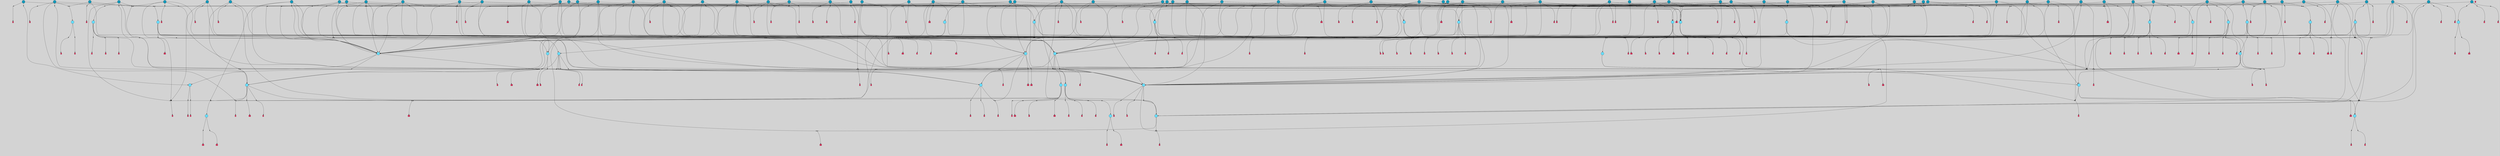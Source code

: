 // File exported with GEGELATI v1.3.1
// On the 2024-04-08 17:25:18
// With the File::TPGGraphDotExporter
digraph{
	graph[pad = "0.212, 0.055" bgcolor = lightgray]
	node[shape=circle style = filled label = ""]
		T3 [fillcolor="#66ddff"]
		T4 [fillcolor="#66ddff"]
		T7 [fillcolor="#66ddff"]
		T9 [fillcolor="#66ddff"]
		T11 [fillcolor="#66ddff"]
		T24 [fillcolor="#66ddff"]
		T82 [fillcolor="#66ddff"]
		T111 [fillcolor="#66ddff"]
		T129 [fillcolor="#66ddff"]
		T164 [fillcolor="#66ddff"]
		T207 [fillcolor="#66ddff"]
		T267 [fillcolor="#66ddff"]
		T20 [fillcolor="#66ddff"]
		T321 [fillcolor="#66ddff"]
		T322 [fillcolor="#66ddff"]
		T323 [fillcolor="#66ddff"]
		T538 [fillcolor="#1199bb"]
		T565 [fillcolor="#66ddff"]
		T577 [fillcolor="#66ddff"]
		T614 [fillcolor="#1199bb"]
		T623 [fillcolor="#66ddff"]
		T624 [fillcolor="#66ddff"]
		T625 [fillcolor="#66ddff"]
		T673 [fillcolor="#1199bb"]
		T685 [fillcolor="#66ddff"]
		T686 [fillcolor="#66ddff"]
		T687 [fillcolor="#66ddff"]
		T760 [fillcolor="#66ddff"]
		T733 [fillcolor="#66ddff"]
		T761 [fillcolor="#66ddff"]
		T762 [fillcolor="#66ddff"]
		T812 [fillcolor="#66ddff"]
		T821 [fillcolor="#1199bb"]
		T824 [fillcolor="#1199bb"]
		T828 [fillcolor="#66ddff"]
		T842 [fillcolor="#66ddff"]
		T843 [fillcolor="#66ddff"]
		T845 [fillcolor="#66ddff"]
		T846 [fillcolor="#1199bb"]
		T847 [fillcolor="#66ddff"]
		T848 [fillcolor="#66ddff"]
		T878 [fillcolor="#1199bb"]
		T879 [fillcolor="#1199bb"]
		T880 [fillcolor="#1199bb"]
		T881 [fillcolor="#1199bb"]
		T882 [fillcolor="#1199bb"]
		T883 [fillcolor="#1199bb"]
		T884 [fillcolor="#1199bb"]
		T885 [fillcolor="#66ddff"]
		T886 [fillcolor="#1199bb"]
		T888 [fillcolor="#1199bb"]
		T889 [fillcolor="#1199bb"]
		T890 [fillcolor="#1199bb"]
		T891 [fillcolor="#1199bb"]
		T892 [fillcolor="#1199bb"]
		T893 [fillcolor="#1199bb"]
		T894 [fillcolor="#1199bb"]
		T895 [fillcolor="#1199bb"]
		T896 [fillcolor="#1199bb"]
		T897 [fillcolor="#1199bb"]
		T898 [fillcolor="#1199bb"]
		T899 [fillcolor="#1199bb"]
		T900 [fillcolor="#1199bb"]
		T615 [fillcolor="#1199bb"]
		T908 [fillcolor="#1199bb"]
		T909 [fillcolor="#1199bb"]
		T910 [fillcolor="#1199bb"]
		T911 [fillcolor="#1199bb"]
		T912 [fillcolor="#1199bb"]
		T913 [fillcolor="#1199bb"]
		T914 [fillcolor="#1199bb"]
		T915 [fillcolor="#1199bb"]
		T916 [fillcolor="#1199bb"]
		T917 [fillcolor="#1199bb"]
		T918 [fillcolor="#1199bb"]
		T919 [fillcolor="#1199bb"]
		T920 [fillcolor="#1199bb"]
		T921 [fillcolor="#1199bb"]
		T922 [fillcolor="#1199bb"]
		T866 [fillcolor="#1199bb"]
		T923 [fillcolor="#1199bb"]
		T924 [fillcolor="#1199bb"]
		T925 [fillcolor="#1199bb"]
		T926 [fillcolor="#1199bb"]
		T927 [fillcolor="#1199bb"]
		T928 [fillcolor="#1199bb"]
		T929 [fillcolor="#1199bb"]
		T930 [fillcolor="#1199bb"]
		T931 [fillcolor="#1199bb"]
		T932 [fillcolor="#1199bb"]
		T933 [fillcolor="#1199bb"]
		T934 [fillcolor="#1199bb"]
		T935 [fillcolor="#1199bb"]
		T936 [fillcolor="#1199bb"]
		T830 [fillcolor="#1199bb"]
		T937 [fillcolor="#1199bb"]
		T938 [fillcolor="#1199bb"]
		T939 [fillcolor="#1199bb"]
		T940 [fillcolor="#1199bb"]
		T941 [fillcolor="#1199bb"]
		T942 [fillcolor="#1199bb"]
		T943 [fillcolor="#1199bb"]
		T944 [fillcolor="#1199bb"]
		T945 [fillcolor="#1199bb"]
		T946 [fillcolor="#1199bb"]
		T947 [fillcolor="#1199bb"]
		T948 [fillcolor="#1199bb"]
		T949 [fillcolor="#1199bb"]
		T950 [fillcolor="#1199bb"]
		T951 [fillcolor="#1199bb"]
		T952 [fillcolor="#1199bb"]
		T953 [fillcolor="#1199bb"]
		T954 [fillcolor="#1199bb"]
		T955 [fillcolor="#1199bb"]
		T956 [fillcolor="#1199bb"]
		P12457 [fillcolor="#cccccc" shape=point] //6|
		I12457 [shape=box style=invis label="6|1&2|6#1|7&#92;n10|7&2|0#1|5&#92;n9|4&0|1#2|2&#92;n8|6&0|0#1|0&#92;n"]
		P12457 -> I12457[style=invis]
		A8469 [fillcolor="#ff3366" shape=box margin=0.03 width=0 height=0 label="3"]
		T3 -> P12457 -> A8469
		P12458 [fillcolor="#cccccc" shape=point] //3|
		I12458 [shape=box style=invis label="7|6&2|4#0|2&#92;n10|3&2|7#1|4&#92;n11|6&0|4#0|1&#92;n7|1&0|0#2|6&#92;n7|6&0|3#2|6&#92;n4|0&2|6#0|1&#92;n4|4&2|5#0|2&#92;n4|6&0|4#2|7&#92;n10|0&2|3#1|5&#92;n2|6&0|5#0|2&#92;n1|0&2|3#0|7&#92;n1|6&2|0#0|5&#92;n6|2&0|1#0|7&#92;n9|2&0|3#2|7&#92;n5|3&0|6#0|6&#92;n1|7&2|5#2|3&#92;n8|1&2|7#0|6&#92;n1|0&2|5#2|1&#92;n7|1&2|2#2|5&#92;n7|4&2|6#0|3&#92;n"]
		P12458 -> I12458[style=invis]
		A8470 [fillcolor="#ff3366" shape=box margin=0.03 width=0 height=0 label="4"]
		T3 -> P12458 -> A8470
		P12459 [fillcolor="#cccccc" shape=point] //7|
		I12459 [shape=box style=invis label="0|2&2|4#2|6&#92;n5|3&0|6#0|1&#92;n4|7&2|6#0|5&#92;n7|6&0|7#0|5&#92;n10|7&2|2#1|1&#92;n"]
		P12459 -> I12459[style=invis]
		A8471 [fillcolor="#ff3366" shape=box margin=0.03 width=0 height=0 label="4"]
		T4 -> P12459 -> A8471
		P12460 [fillcolor="#cccccc" shape=point] //0|
		I12460 [shape=box style=invis label="2|5&0|1#0|6&#92;n6|1&2|2#2|7&#92;n8|0&0|3#1|4&#92;n4|3&2|5#2|4&#92;n8|1&2|4#0|0&#92;n6|6&0|1#2|6&#92;n11|7&2|4#2|5&#92;n6|2&2|4#0|2&#92;n8|5&2|4#2|4&#92;n2|1&2|1#2|2&#92;n2|7&2|5#2|6&#92;n9|7&0|5#0|4&#92;n1|2&0|5#2|6&#92;n4|2&2|3#2|7&#92;n3|3&2|1#0|2&#92;n"]
		P12460 -> I12460[style=invis]
		A8472 [fillcolor="#ff3366" shape=box margin=0.03 width=0 height=0 label="5"]
		T4 -> P12460 -> A8472
		P12461 [fillcolor="#cccccc" shape=point] //-3|
		I12461 [shape=box style=invis label="1|6&2|7#0|7&#92;n10|2&0|7#1|3&#92;n9|6&2|7#2|2&#92;n5|3&0|7#0|7&#92;n1|6&2|3#0|0&#92;n2|3&2|3#2|2&#92;n5|1&2|6#0|6&#92;n"]
		P12461 -> I12461[style=invis]
		A8473 [fillcolor="#ff3366" shape=box margin=0.03 width=0 height=0 label="7"]
		T7 -> P12461 -> A8473
		P12462 [fillcolor="#cccccc" shape=point] //5|
		I12462 [shape=box style=invis label="0|5&2|3#0|1&#92;n0|6&2|1#2|4&#92;n6|2&2|6#0|7&#92;n7|4&0|3#0|1&#92;n5|4&0|7#1|6&#92;n9|1&0|5#2|2&#92;n6|3&2|3#1|7&#92;n11|7&2|4#1|6&#92;n2|5&0|1#0|0&#92;n4|7&0|0#0|2&#92;n6|2&0|6#0|0&#92;n2|1&2|6#2|4&#92;n10|0&2|0#1|0&#92;n6|6&2|4#0|6&#92;n"]
		P12462 -> I12462[style=invis]
		A8474 [fillcolor="#ff3366" shape=box margin=0.03 width=0 height=0 label="8"]
		T7 -> P12462 -> A8474
		P12463 [fillcolor="#cccccc" shape=point] //-6|
		I12463 [shape=box style=invis label="11|1&0|7#2|0&#92;n10|4&0|1#1|0&#92;n4|3&2|4#2|1&#92;n0|5&2|0#0|0&#92;n6|1&0|0#0|3&#92;n8|2&2|0#0|4&#92;n11|4&2|0#1|6&#92;n7|0&2|6#2|3&#92;n5|3&2|6#2|0&#92;n2|0&2|0#0|4&#92;n"]
		P12463 -> I12463[style=invis]
		A8475 [fillcolor="#ff3366" shape=box margin=0.03 width=0 height=0 label="9"]
		T9 -> P12463 -> A8475
		P12464 [fillcolor="#cccccc" shape=point] //2|
		I12464 [shape=box style=invis label="6|3&2|7#1|4&#92;n8|6&0|0#2|5&#92;n2|1&0|2#0|3&#92;n8|7&0|6#0|4&#92;n2|1&2|0#0|1&#92;n0|0&2|2#2|3&#92;n6|6&0|7#2|1&#92;n6|1&0|7#2|6&#92;n5|4&2|7#0|4&#92;n0|3&0|4#2|0&#92;n11|0&2|0#2|5&#92;n4|5&2|5#2|4&#92;n5|7&0|6#0|4&#92;n9|7&2|5#0|3&#92;n5|4&2|1#0|3&#92;n5|3&0|1#1|7&#92;n0|4&0|3#2|5&#92;n"]
		P12464 -> I12464[style=invis]
		A8476 [fillcolor="#ff3366" shape=box margin=0.03 width=0 height=0 label="10"]
		T9 -> P12464 -> A8476
		P12465 [fillcolor="#cccccc" shape=point] //6|
		I12465 [shape=box style=invis label="3|0&2|7#2|2&#92;n3|2&0|4#2|5&#92;n5|1&0|2#1|0&#92;n8|7&0|1#2|0&#92;n8|5&0|3#0|6&#92;n0|2&0|2#2|3&#92;n1|5&2|5#0|5&#92;n5|6&0|6#0|7&#92;n6|7&0|0#2|6&#92;n1|2&2|3#0|0&#92;n7|7&2|3#0|4&#92;n0|7&2|7#0|6&#92;n1|0&2|2#2|7&#92;n4|4&0|1#0|0&#92;n"]
		P12465 -> I12465[style=invis]
		A8477 [fillcolor="#ff3366" shape=box margin=0.03 width=0 height=0 label="11"]
		T11 -> P12465 -> A8477
		P12466 [fillcolor="#cccccc" shape=point] //-4|
		I12466 [shape=box style=invis label="4|1&0|4#2|6&#92;n1|2&2|2#2|0&#92;n1|2&2|0#0|6&#92;n8|4&2|3#2|5&#92;n5|5&2|1#1|0&#92;n"]
		P12466 -> I12466[style=invis]
		A8478 [fillcolor="#ff3366" shape=box margin=0.03 width=0 height=0 label="12"]
		T11 -> P12466 -> A8478
		P12467 [fillcolor="#cccccc" shape=point] //-3|
		I12467 [shape=box style=invis label="8|1&2|3#0|5&#92;n0|6&0|5#0|5&#92;n3|7&2|1#0|6&#92;n3|5&0|1#0|0&#92;n9|5&2|0#0|4&#92;n3|5&0|2#0|3&#92;n10|6&2|4#1|0&#92;n9|4&2|7#2|6&#92;n1|7&2|5#2|2&#92;n"]
		P12467 -> I12467[style=invis]
		A8479 [fillcolor="#ff3366" shape=box margin=0.03 width=0 height=0 label="5"]
		T4 -> P12467 -> A8479
		P12468 [fillcolor="#cccccc" shape=point] //1|
		I12468 [shape=box style=invis label="5|1&0|6#2|7&#92;n2|4&0|4#2|2&#92;n0|6&0|5#0|4&#92;n10|6&2|5#1|6&#92;n9|3&0|1#1|7&#92;n10|3&2|2#1|0&#92;n5|0&0|0#2|1&#92;n11|3&2|3#1|5&#92;n10|3&0|1#1|0&#92;n2|4&0|1#0|1&#92;n0|2&0|3#2|4&#92;n9|2&2|1#2|5&#92;n11|7&2|6#2|6&#92;n"]
		P12468 -> I12468[style=invis]
		T24 -> P12468 -> T7
		P12469 [fillcolor="#cccccc" shape=point] //5|
		I12469 [shape=box style=invis label="3|0&2|0#0|1&#92;n3|0&0|7#0|1&#92;n5|3&0|2#2|6&#92;n4|4&2|4#2|6&#92;n11|2&0|7#1|6&#92;n2|7&2|2#2|5&#92;n9|3&2|6#2|7&#92;n7|7&0|0#0|4&#92;n6|1&2|4#2|3&#92;n5|4&2|0#1|6&#92;n1|3&0|7#0|4&#92;n"]
		P12469 -> I12469[style=invis]
		A8480 [fillcolor="#ff3366" shape=box margin=0.03 width=0 height=0 label="7"]
		T24 -> P12469 -> A8480
		P12470 [fillcolor="#cccccc" shape=point] //-2|
		I12470 [shape=box style=invis label="4|1&0|4#0|3&#92;n4|2&0|5#2|0&#92;n5|5&2|6#0|5&#92;n1|4&0|1#0|2&#92;n6|3&2|7#1|5&#92;n0|4&2|0#0|3&#92;n8|5&2|5#1|2&#92;n10|7&2|7#1|1&#92;n3|4&0|0#2|1&#92;n3|6&2|5#2|5&#92;n8|3&0|1#0|7&#92;n10|0&2|7#1|3&#92;n4|1&2|4#0|1&#92;n9|3&2|0#0|4&#92;n3|6&2|0#0|4&#92;n1|2&0|6#2|1&#92;n4|0&2|1#2|2&#92;n"]
		P12470 -> I12470[style=invis]
		A8481 [fillcolor="#ff3366" shape=box margin=0.03 width=0 height=0 label="14"]
		T24 -> P12470 -> A8481
		P12471 [fillcolor="#cccccc" shape=point] //6|
		I12471 [shape=box style=invis label="7|0&2|5#1|2&#92;n10|6&2|1#1|3&#92;n7|5&0|2#0|7&#92;n10|7&0|1#1|5&#92;n4|6&2|5#0|5&#92;n4|4&0|7#2|7&#92;n"]
		P12471 -> I12471[style=invis]
		A8482 [fillcolor="#ff3366" shape=box margin=0.03 width=0 height=0 label="7"]
		T82 -> P12471 -> A8482
		P12472 [fillcolor="#cccccc" shape=point] //6|
		I12472 [shape=box style=invis label="0|5&2|3#0|1&#92;n0|6&2|1#2|4&#92;n9|1&0|5#2|2&#92;n7|4&0|3#0|1&#92;n5|4&0|7#1|6&#92;n2|5&0|1#0|0&#92;n6|3&2|3#1|7&#92;n11|7&2|4#1|6&#92;n6|2&2|6#0|1&#92;n4|7&0|0#0|2&#92;n6|2&0|6#0|0&#92;n9|1&2|6#2|4&#92;n10|0&2|0#1|0&#92;n6|6&2|4#0|6&#92;n"]
		P12472 -> I12472[style=invis]
		A8483 [fillcolor="#ff3366" shape=box margin=0.03 width=0 height=0 label="8"]
		T82 -> P12472 -> A8483
		T82 -> P12463
		P12473 [fillcolor="#cccccc" shape=point] //-5|
		I12473 [shape=box style=invis label="0|0&2|3#0|2&#92;n10|5&0|6#1|3&#92;n7|3&0|6#2|3&#92;n3|4&0|6#0|6&#92;n10|5&0|2#1|1&#92;n5|0&0|1#0|3&#92;n6|6&2|5#1|5&#92;n7|4&0|2#1|7&#92;n5|7&0|1#2|5&#92;n1|5&0|0#0|3&#92;n7|5&2|1#2|6&#92;n9|0&0|2#0|0&#92;n4|0&2|4#0|0&#92;n4|6&0|0#2|3&#92;n3|1&0|6#2|5&#92;n7|7&2|1#2|3&#92;n9|4&2|2#0|6&#92;n"]
		P12473 -> I12473[style=invis]
		T111 -> P12473 -> T9
		P12474 [fillcolor="#cccccc" shape=point] //7|
		I12474 [shape=box style=invis label="7|4&2|1#2|0&#92;n4|1&2|4#2|3&#92;n5|0&2|0#2|2&#92;n6|1&2|4#2|6&#92;n"]
		P12474 -> I12474[style=invis]
		A8484 [fillcolor="#ff3366" shape=box margin=0.03 width=0 height=0 label="9"]
		T111 -> P12474 -> A8484
		P12475 [fillcolor="#cccccc" shape=point] //2|
		I12475 [shape=box style=invis label="3|0&2|0#0|1&#92;n11|2&0|7#1|6&#92;n8|7&2|4#0|5&#92;n5|3&0|2#2|6&#92;n4|4&2|4#2|6&#92;n3|0&0|7#0|1&#92;n2|7&2|2#2|5&#92;n9|3&2|6#2|7&#92;n7|7&0|0#0|4&#92;n6|1&2|4#1|3&#92;n5|4&2|0#1|6&#92;n1|3&0|7#0|4&#92;n"]
		P12475 -> I12475[style=invis]
		A8485 [fillcolor="#ff3366" shape=box margin=0.03 width=0 height=0 label="7"]
		T111 -> P12475 -> A8485
		T111 -> P12463
		P12476 [fillcolor="#cccccc" shape=point] //8|
		I12476 [shape=box style=invis label="9|0&0|1#2|0&#92;n10|1&2|5#1|4&#92;n8|2&2|6#0|4&#92;n2|4&2|5#2|3&#92;n4|2&2|2#0|2&#92;n7|5&0|2#0|0&#92;n8|2&2|1#1|3&#92;n8|7&0|7#2|1&#92;n1|1&0|0#0|7&#92;n5|6&2|5#1|0&#92;n6|6&2|5#0|0&#92;n11|4&0|3#2|6&#92;n4|2&2|4#0|7&#92;n5|6&0|1#2|0&#92;n11|3&0|2#0|7&#92;n"]
		P12476 -> I12476[style=invis]
		A8486 [fillcolor="#ff3366" shape=box margin=0.03 width=0 height=0 label="6"]
		T129 -> P12476 -> A8486
		T129 -> P12469
		P12477 [fillcolor="#cccccc" shape=point] //10|
		I12477 [shape=box style=invis label="4|5&2|7#2|1&#92;n1|7&2|3#0|6&#92;n3|5&2|2#0|3&#92;n10|3&0|7#1|4&#92;n7|1&0|4#2|6&#92;n10|2&0|3#1|7&#92;n9|5&2|0#0|4&#92;n4|0&0|3#2|7&#92;n11|4&2|6#1|2&#92;n5|4&2|7#0|2&#92;n2|6&2|4#0|0&#92;n6|5&0|7#2|1&#92;n5|3&2|3#1|6&#92;n10|7&2|0#1|2&#92;n"]
		P12477 -> I12477[style=invis]
		A8487 [fillcolor="#ff3366" shape=box margin=0.03 width=0 height=0 label="5"]
		T129 -> P12477 -> A8487
		P12478 [fillcolor="#cccccc" shape=point] //5|
		I12478 [shape=box style=invis label="9|4&2|3#1|3&#92;n0|4&2|4#0|5&#92;n6|1&2|6#2|5&#92;n4|0&0|5#2|0&#92;n"]
		P12478 -> I12478[style=invis]
		A8488 [fillcolor="#ff3366" shape=box margin=0.03 width=0 height=0 label="7"]
		T129 -> P12478 -> A8488
		P12479 [fillcolor="#cccccc" shape=point] //6|
		I12479 [shape=box style=invis label="9|4&2|7#0|6&#92;n8|4&0|1#1|0&#92;n1|3&0|0#2|1&#92;n2|4&0|6#2|2&#92;n5|1&2|5#0|7&#92;n3|0&0|3#2|6&#92;n2|2&2|6#0|2&#92;n8|4&0|4#2|2&#92;n5|1&2|4#0|3&#92;n9|4&0|6#0|6&#92;n5|0&2|2#1|5&#92;n11|7&0|0#1|1&#92;n0|4&0|3#0|3&#92;n7|7&2|4#2|5&#92;n1|5&0|1#2|1&#92;n"]
		P12479 -> I12479[style=invis]
		A8489 [fillcolor="#ff3366" shape=box margin=0.03 width=0 height=0 label="1"]
		T129 -> P12479 -> A8489
		T164 -> P12460
		P12480 [fillcolor="#cccccc" shape=point] //-1|
		I12480 [shape=box style=invis label="6|4&0|4#2|4&#92;n4|5&2|5#2|4&#92;n9|7&2|5#0|3&#92;n3|7&2|6#0|6&#92;n8|7&0|6#0|4&#92;n2|1&2|0#0|1&#92;n8|6&0|0#2|5&#92;n2|1&0|2#0|3&#92;n6|1&0|7#2|6&#92;n6|3&0|1#1|6&#92;n5|4&2|7#0|4&#92;n0|7&0|4#2|0&#92;n11|0&2|0#2|5&#92;n3|7&2|0#2|7&#92;n8|3&2|7#1|4&#92;n5|7&0|6#0|4&#92;n0|0&2|3#2|3&#92;n5|4&2|1#0|3&#92;n0|4&0|3#2|5&#92;n"]
		P12480 -> I12480[style=invis]
		A8490 [fillcolor="#ff3366" shape=box margin=0.03 width=0 height=0 label="10"]
		T164 -> P12480 -> A8490
		P12481 [fillcolor="#cccccc" shape=point] //-7|
		I12481 [shape=box style=invis label="6|1&0|2#0|3&#92;n1|2&0|1#2|0&#92;n10|3&2|2#1|1&#92;n0|1&0|2#0|7&#92;n4|6&2|7#2|4&#92;n6|0&2|7#0|6&#92;n"]
		P12481 -> I12481[style=invis]
		A8491 [fillcolor="#ff3366" shape=box margin=0.03 width=0 height=0 label="7"]
		T164 -> P12481 -> A8491
		P12482 [fillcolor="#cccccc" shape=point] //-6|
		I12482 [shape=box style=invis label="11|7&0|1#0|6&#92;n3|5&0|1#0|3&#92;n1|5&0|5#0|6&#92;n1|7&2|5#2|2&#92;n0|0&0|2#2|2&#92;n4|4&0|1#0|5&#92;n6|4&2|2#0|2&#92;n0|6&2|5#0|5&#92;n0|3&2|2#2|6&#92;n"]
		P12482 -> I12482[style=invis]
		A8492 [fillcolor="#ff3366" shape=box margin=0.03 width=0 height=0 label="5"]
		T164 -> P12482 -> A8492
		P12483 [fillcolor="#cccccc" shape=point] //4|
		I12483 [shape=box style=invis label="4|3&0|6#0|3&#92;n5|7&2|3#2|2&#92;n5|6&0|7#1|2&#92;n1|4&2|6#0|3&#92;n8|4&2|1#2|5&#92;n9|5&2|4#1|4&#92;n2|4&0|5#0|7&#92;n10|0&0|6#1|3&#92;n3|0&0|6#0|2&#92;n2|7&2|7#2|6&#92;n5|2&0|5#1|5&#92;n10|4&2|5#1|7&#92;n4|0&0|4#2|4&#92;n11|1&0|4#2|6&#92;n10|6&2|0#1|4&#92;n9|7&0|3#1|4&#92;n4|5&2|7#0|6&#92;n11|5&2|6#2|3&#92;n0|3&0|5#0|1&#92;n"]
		P12483 -> I12483[style=invis]
		A8493 [fillcolor="#ff3366" shape=box margin=0.03 width=0 height=0 label="13"]
		T164 -> P12483 -> A8493
		P12484 [fillcolor="#cccccc" shape=point] //7|
		I12484 [shape=box style=invis label="7|0&2|1#2|0&#92;n9|7&2|1#1|7&#92;n8|2&0|1#1|0&#92;n6|6&0|2#1|1&#92;n2|2&0|5#0|0&#92;n5|7&0|0#2|1&#92;n5|1&2|5#1|5&#92;n4|7&2|4#2|3&#92;n10|5&2|2#1|5&#92;n1|3&2|2#2|0&#92;n10|2&2|6#1|5&#92;n"]
		P12484 -> I12484[style=invis]
		A8494 [fillcolor="#ff3366" shape=box margin=0.03 width=0 height=0 label="1"]
		T207 -> P12484 -> A8494
		P12485 [fillcolor="#cccccc" shape=point] //-3|
		I12485 [shape=box style=invis label="3|7&0|0#0|2&#92;n11|5&0|1#1|1&#92;n4|1&0|6#2|6&#92;n4|0&0|1#0|5&#92;n"]
		P12485 -> I12485[style=invis]
		T207 -> P12485 -> T24
		P12486 [fillcolor="#cccccc" shape=point] //5|
		I12486 [shape=box style=invis label="8|1&2|6#0|6&#92;n3|0&0|7#0|1&#92;n11|3&0|2#2|6&#92;n4|4&2|4#2|6&#92;n11|2&0|7#1|6&#92;n2|7&2|2#2|5&#92;n7|7&0|0#0|4&#92;n6|1&2|4#2|3&#92;n5|4&2|0#1|6&#92;n3|0&2|0#0|1&#92;n1|3&0|7#0|4&#92;n"]
		P12486 -> I12486[style=invis]
		A8495 [fillcolor="#ff3366" shape=box margin=0.03 width=0 height=0 label="7"]
		T207 -> P12486 -> A8495
		P12487 [fillcolor="#cccccc" shape=point] //5|
		I12487 [shape=box style=invis label="10|4&2|6#1|2&#92;n8|4&0|1#1|0&#92;n0|4&2|6#0|0&#92;n8|4&2|5#2|1&#92;n7|5&2|5#1|0&#92;n3|6&0|6#2|2&#92;n1|7&0|7#0|5&#92;n2|0&0|7#2|4&#92;n9|4&2|6#2|7&#92;n2|6&2|2#0|0&#92;n11|7&2|7#0|7&#92;n5|5&0|0#0|1&#92;n10|1&0|0#1|0&#92;n7|3&0|1#2|5&#92;n9|2&2|7#1|5&#92;n9|0&2|5#1|2&#92;n1|6&2|4#2|2&#92;n3|3&2|2#0|7&#92;n1|6&2|0#0|0&#92;n6|4&2|6#1|0&#92;n"]
		P12487 -> I12487[style=invis]
		A8496 [fillcolor="#ff3366" shape=box margin=0.03 width=0 height=0 label="1"]
		T207 -> P12487 -> A8496
		P12488 [fillcolor="#cccccc" shape=point] //7|
		I12488 [shape=box style=invis label="6|1&2|6#2|7&#92;n7|0&2|4#2|3&#92;n3|3&0|7#0|6&#92;n5|4&0|2#2|4&#92;n8|5&2|6#2|7&#92;n0|0&2|3#0|3&#92;n5|4&2|4#2|6&#92;n"]
		P12488 -> I12488[style=invis]
		T207 -> P12488 -> T4
		T267 -> P12484
		P12489 [fillcolor="#cccccc" shape=point] //7|
		I12489 [shape=box style=invis label="7|4&2|7#0|4&#92;n4|6&0|1#2|5&#92;n2|1&2|3#0|0&#92;n4|3&2|0#0|1&#92;n0|0&2|7#2|7&#92;n7|7&0|5#2|3&#92;n5|0&2|1#2|2&#92;n10|0&0|4#1|2&#92;n4|4&0|7#0|0&#92;n6|7&0|2#0|1&#92;n1|4&2|5#0|4&#92;n"]
		P12489 -> I12489[style=invis]
		A8497 [fillcolor="#ff3366" shape=box margin=0.03 width=0 height=0 label="0"]
		T267 -> P12489 -> A8497
		P12490 [fillcolor="#cccccc" shape=point] //-3|
		I12490 [shape=box style=invis label="7|2&2|4#0|2&#92;n4|1&2|6#0|1&#92;n11|6&0|4#0|1&#92;n7|1&0|0#2|6&#92;n6|2&0|1#0|7&#92;n10|3&2|7#1|4&#92;n3|5&2|3#0|1&#92;n4|4&2|5#0|2&#92;n4|6&0|4#2|7&#92;n2|5&0|5#0|2&#92;n10|0&2|3#1|4&#92;n0|1&2|7#0|6&#92;n7|6&0|3#2|6&#92;n1|3&0|6#2|0&#92;n5|3&0|6#0|6&#92;n1|4&2|5#2|3&#92;n1|6&2|0#0|5&#92;n9|2&0|3#2|7&#92;n7|1&2|2#2|5&#92;n"]
		P12490 -> I12490[style=invis]
		T267 -> P12490 -> T207
		P12491 [fillcolor="#cccccc" shape=point] //5|
		I12491 [shape=box style=invis label="1|6&2|7#0|7&#92;n9|2&2|7#2|3&#92;n10|2&0|7#1|3&#92;n0|0&2|7#2|2&#92;n1|6&2|3#0|0&#92;n2|3&2|3#2|2&#92;n"]
		P12491 -> I12491[style=invis]
		A8498 [fillcolor="#ff3366" shape=box margin=0.03 width=0 height=0 label="7"]
		T267 -> P12491 -> A8498
		P12492 [fillcolor="#cccccc" shape=point] //-6|
		I12492 [shape=box style=invis label="6|0&0|5#2|5&#92;n0|3&2|1#2|1&#92;n"]
		P12492 -> I12492[style=invis]
		A8499 [fillcolor="#ff3366" shape=box margin=0.03 width=0 height=0 label="3"]
		T267 -> P12492 -> A8499
		P12493 [fillcolor="#cccccc" shape=point] //-9|
		I12493 [shape=box style=invis label="2|0&2|0#2|1&#92;n4|4&2|4#2|6&#92;n9|1&0|3#1|7&#92;n5|3&0|2#2|6&#92;n2|7&2|2#2|5&#92;n5|4&2|0#1|6&#92;n3|0&0|7#0|1&#92;n1|3&0|7#0|4&#92;n11|6&2|2#0|7&#92;n7|7&0|0#0|4&#92;n11|0&0|7#1|6&#92;n9|3&2|6#2|7&#92;n"]
		P12493 -> I12493[style=invis]
		A8500 [fillcolor="#ff3366" shape=box margin=0.03 width=0 height=0 label="7"]
		T322 -> P12493 -> A8500
		P12494 [fillcolor="#cccccc" shape=point] //-4|
		I12494 [shape=box style=invis label="4|1&0|4#2|6&#92;n1|2&2|2#2|0&#92;n1|2&2|0#0|6&#92;n8|4&2|3#2|5&#92;n5|5&2|1#1|0&#92;n"]
		P12494 -> I12494[style=invis]
		A8501 [fillcolor="#ff3366" shape=box margin=0.03 width=0 height=0 label="12"]
		T321 -> P12494 -> A8501
		P12495 [fillcolor="#cccccc" shape=point] //6|
		I12495 [shape=box style=invis label="3|0&2|7#2|2&#92;n3|2&0|4#2|5&#92;n5|1&0|2#1|0&#92;n8|7&0|1#2|0&#92;n8|5&0|3#0|6&#92;n0|2&0|2#2|3&#92;n1|5&2|5#0|5&#92;n5|6&0|6#0|7&#92;n6|7&0|0#2|6&#92;n1|2&2|3#0|0&#92;n7|7&2|3#0|4&#92;n0|7&2|7#0|6&#92;n1|0&2|2#2|7&#92;n4|4&0|1#0|0&#92;n"]
		P12495 -> I12495[style=invis]
		A8502 [fillcolor="#ff3366" shape=box margin=0.03 width=0 height=0 label="11"]
		T321 -> P12495 -> A8502
		P12496 [fillcolor="#cccccc" shape=point] //2|
		I12496 [shape=box style=invis label="4|1&0|4#2|6&#92;n5|5&2|1#1|0&#92;n1|0&2|0#0|6&#92;n8|4&2|3#2|5&#92;n"]
		P12496 -> I12496[style=invis]
		T322 -> P12496 -> T321
		P12497 [fillcolor="#cccccc" shape=point] //8|
		I12497 [shape=box style=invis label="9|7&0|5#2|5&#92;n3|3&2|3#0|2&#92;n9|5&2|2#1|0&#92;n2|3&0|6#0|3&#92;n4|4&2|5#2|7&#92;n11|3&2|0#1|5&#92;n6|6&2|1#2|2&#92;n4|6&0|1#2|2&#92;n2|5&2|7#2|2&#92;n7|7&2|2#2|3&#92;n6|5&0|3#2|6&#92;n6|7&0|6#0|2&#92;n"]
		P12497 -> I12497[style=invis]
		A8503 [fillcolor="#ff3366" shape=box margin=0.03 width=0 height=0 label="14"]
		T322 -> P12497 -> A8503
		P12498 [fillcolor="#cccccc" shape=point] //4|
		I12498 [shape=box style=invis label="4|3&0|6#0|3&#92;n5|7&2|3#2|2&#92;n5|6&0|7#1|2&#92;n1|4&2|6#0|3&#92;n8|4&2|1#2|5&#92;n9|5&2|4#1|4&#92;n2|4&0|5#0|7&#92;n10|0&0|6#1|3&#92;n3|0&0|6#0|2&#92;n2|7&2|7#2|6&#92;n5|2&0|5#1|5&#92;n10|4&2|5#1|7&#92;n4|0&0|4#2|4&#92;n11|1&0|4#2|6&#92;n10|6&2|0#1|4&#92;n9|7&0|3#1|4&#92;n4|5&2|7#0|6&#92;n11|5&2|6#2|3&#92;n0|3&0|5#0|1&#92;n"]
		P12498 -> I12498[style=invis]
		A8504 [fillcolor="#ff3366" shape=box margin=0.03 width=0 height=0 label="13"]
		T322 -> P12498 -> A8504
		P12499 [fillcolor="#cccccc" shape=point] //-3|
		I12499 [shape=box style=invis label="4|5&0|0#0|0&#92;n4|7&0|0#0|2&#92;n0|6&2|1#2|4&#92;n9|1&0|5#2|2&#92;n10|0&2|0#1|0&#92;n6|6&2|4#0|6&#92;n2|5&0|1#0|0&#92;n6|3&2|3#1|7&#92;n11|7&2|4#1|6&#92;n6|2&2|6#0|1&#92;n6|2&0|0#0|0&#92;n9|1&2|6#2|4&#92;n10|4&0|3#1|1&#92;n5|4&2|7#1|6&#92;n"]
		P12499 -> I12499[style=invis]
		T323 -> P12499 -> T322
		P12500 [fillcolor="#cccccc" shape=point] //5|
		I12500 [shape=box style=invis label="0|5&2|3#0|1&#92;n0|6&2|1#2|4&#92;n6|2&2|6#0|7&#92;n7|4&0|3#0|1&#92;n5|4&0|7#1|6&#92;n9|1&0|5#2|2&#92;n6|3&2|3#1|7&#92;n11|7&2|4#1|6&#92;n2|5&0|1#0|0&#92;n4|7&0|0#0|2&#92;n6|2&0|6#0|0&#92;n2|1&2|6#2|4&#92;n10|0&2|0#1|0&#92;n6|6&2|4#0|6&#92;n"]
		P12500 -> I12500[style=invis]
		A8505 [fillcolor="#ff3366" shape=box margin=0.03 width=0 height=0 label="8"]
		T20 -> P12500 -> A8505
		P12501 [fillcolor="#cccccc" shape=point] //-3|
		I12501 [shape=box style=invis label="1|6&2|7#0|7&#92;n10|2&0|7#1|3&#92;n9|6&2|7#2|2&#92;n5|3&0|7#0|7&#92;n1|6&2|3#0|0&#92;n2|3&2|3#2|2&#92;n5|1&2|6#0|6&#92;n"]
		P12501 -> I12501[style=invis]
		A8506 [fillcolor="#ff3366" shape=box margin=0.03 width=0 height=0 label="7"]
		T20 -> P12501 -> A8506
		P12502 [fillcolor="#cccccc" shape=point] //1|
		I12502 [shape=box style=invis label="0|4&0|1#0|1&#92;n10|5&2|5#1|6&#92;n7|7&2|5#2|2&#92;n9|5&0|7#2|7&#92;n8|4&0|3#2|7&#92;n11|0&2|3#0|5&#92;n7|0&0|0#0|1&#92;n4|2&0|4#0|5&#92;n5|1&0|6#2|7&#92;n11|3&0|7#1|3&#92;n"]
		P12502 -> I12502[style=invis]
		T323 -> P12502 -> T20
		P12503 [fillcolor="#cccccc" shape=point] //-8|
		I12503 [shape=box style=invis label="7|5&0|4#2|4&#92;n"]
		P12503 -> I12503[style=invis]
		A8507 [fillcolor="#ff3366" shape=box margin=0.03 width=0 height=0 label="3"]
		T322 -> P12503 -> A8507
		P12504 [fillcolor="#cccccc" shape=point] //4|
		I12504 [shape=box style=invis label="4|3&0|6#0|3&#92;n5|7&2|3#2|2&#92;n5|6&0|7#1|2&#92;n1|4&2|6#0|3&#92;n8|4&2|1#2|5&#92;n9|5&2|4#1|4&#92;n2|4&0|5#0|7&#92;n10|0&0|6#1|3&#92;n3|0&0|6#0|2&#92;n2|7&2|7#2|6&#92;n5|2&0|5#1|5&#92;n10|4&2|5#1|7&#92;n4|0&0|4#2|4&#92;n11|1&0|4#2|6&#92;n10|6&2|0#1|4&#92;n9|7&0|3#1|4&#92;n4|5&2|7#0|6&#92;n11|5&2|6#2|3&#92;n0|3&0|5#0|1&#92;n"]
		P12504 -> I12504[style=invis]
		A8508 [fillcolor="#ff3366" shape=box margin=0.03 width=0 height=0 label="13"]
		T323 -> P12504 -> A8508
		P12505 [fillcolor="#cccccc" shape=point] //5|
		I12505 [shape=box style=invis label="3|0&2|0#2|1&#92;n3|0&0|7#0|1&#92;n5|3&0|2#2|6&#92;n4|4&2|4#2|6&#92;n5|4&2|0#1|6&#92;n2|7&2|2#2|5&#92;n1|3&0|7#0|4&#92;n11|6&2|2#0|7&#92;n7|7&0|0#0|4&#92;n6|1&2|4#2|3&#92;n11|0&0|7#1|6&#92;n9|3&2|6#2|7&#92;n"]
		P12505 -> I12505[style=invis]
		A8509 [fillcolor="#ff3366" shape=box margin=0.03 width=0 height=0 label="7"]
		T538 -> P12505 -> A8509
		P12506 [fillcolor="#cccccc" shape=point] //-10|
		I12506 [shape=box style=invis label="11|7&2|0#1|7&#92;n11|1&2|2#1|3&#92;n4|4&0|5#0|0&#92;n4|3&0|1#0|5&#92;n0|6&2|3#2|0&#92;n4|0&0|7#0|5&#92;n9|6&2|5#1|3&#92;n1|6&0|0#0|4&#92;n0|7&2|1#0|5&#92;n1|5&2|4#2|4&#92;n8|3&0|2#0|1&#92;n"]
		P12506 -> I12506[style=invis]
		A8510 [fillcolor="#ff3366" shape=box margin=0.03 width=0 height=0 label="12"]
		T538 -> P12506 -> A8510
		P12507 [fillcolor="#cccccc" shape=point] //9|
		I12507 [shape=box style=invis label="6|3&2|3#1|5&#92;n3|1&2|4#2|2&#92;n4|6&0|1#2|5&#92;n6|0&0|2#1|3&#92;n"]
		P12507 -> I12507[style=invis]
		T538 -> P12507 -> T111
		P12508 [fillcolor="#cccccc" shape=point] //3|
		I12508 [shape=box style=invis label="5|4&2|0#1|6&#92;n9|3&2|6#2|7&#92;n4|4&2|4#2|6&#92;n5|3&0|2#2|6&#92;n7|7&0|0#0|4&#92;n5|3&0|7#0|6&#92;n11|6&2|2#0|7&#92;n2|5&2|2#2|5&#92;n11|0&0|7#1|6&#92;n3|0&0|7#0|1&#92;n"]
		P12508 -> I12508[style=invis]
		T538 -> P12508 -> T323
		P12509 [fillcolor="#cccccc" shape=point] //8|
		I12509 [shape=box style=invis label="9|0&0|1#2|0&#92;n10|1&2|5#1|4&#92;n8|2&2|6#0|4&#92;n2|4&2|5#2|3&#92;n4|2&2|2#0|2&#92;n7|5&0|2#0|0&#92;n8|2&2|1#1|3&#92;n8|7&0|7#2|1&#92;n1|1&0|0#0|7&#92;n5|6&2|5#1|0&#92;n6|6&2|5#0|0&#92;n11|4&0|3#2|6&#92;n4|2&2|4#0|7&#92;n5|6&0|1#2|0&#92;n11|3&0|2#0|7&#92;n"]
		P12509 -> I12509[style=invis]
		A8511 [fillcolor="#ff3366" shape=box margin=0.03 width=0 height=0 label="6"]
		T565 -> P12509 -> A8511
		P12510 [fillcolor="#cccccc" shape=point] //5|
		I12510 [shape=box style=invis label="3|0&2|0#0|1&#92;n3|0&0|7#0|1&#92;n5|3&0|2#2|6&#92;n4|4&2|4#2|6&#92;n11|2&0|7#1|6&#92;n2|7&2|2#2|5&#92;n9|3&2|6#2|7&#92;n7|7&0|0#0|4&#92;n6|1&2|4#2|3&#92;n5|4&2|0#1|6&#92;n1|3&0|7#0|4&#92;n"]
		P12510 -> I12510[style=invis]
		A8512 [fillcolor="#ff3366" shape=box margin=0.03 width=0 height=0 label="7"]
		T565 -> P12510 -> A8512
		P12511 [fillcolor="#cccccc" shape=point] //10|
		I12511 [shape=box style=invis label="4|5&2|7#2|1&#92;n1|7&2|3#0|6&#92;n3|5&2|2#0|3&#92;n10|3&0|7#1|4&#92;n7|1&0|4#2|6&#92;n10|2&0|3#1|7&#92;n9|5&2|0#0|4&#92;n4|0&0|3#2|7&#92;n11|4&2|6#1|2&#92;n5|4&2|7#0|2&#92;n2|6&2|4#0|0&#92;n6|5&0|7#2|1&#92;n5|3&2|3#1|6&#92;n10|7&2|0#1|2&#92;n"]
		P12511 -> I12511[style=invis]
		A8513 [fillcolor="#ff3366" shape=box margin=0.03 width=0 height=0 label="5"]
		T565 -> P12511 -> A8513
		P12512 [fillcolor="#cccccc" shape=point] //6|
		I12512 [shape=box style=invis label="9|4&2|7#0|6&#92;n8|4&0|1#1|0&#92;n1|3&0|0#2|1&#92;n2|4&0|6#2|2&#92;n5|1&2|5#0|7&#92;n3|0&0|3#2|6&#92;n2|2&2|6#0|2&#92;n8|4&0|4#2|2&#92;n5|1&2|4#0|3&#92;n9|4&0|6#0|6&#92;n5|0&2|2#1|5&#92;n11|7&0|0#1|1&#92;n0|4&0|3#0|3&#92;n7|7&2|4#2|5&#92;n1|5&0|1#2|1&#92;n"]
		P12512 -> I12512[style=invis]
		A8514 [fillcolor="#ff3366" shape=box margin=0.03 width=0 height=0 label="1"]
		T565 -> P12512 -> A8514
		P12513 [fillcolor="#cccccc" shape=point] //5|
		I12513 [shape=box style=invis label="9|4&2|3#1|3&#92;n0|4&2|4#0|5&#92;n6|1&2|6#2|5&#92;n4|0&0|5#2|0&#92;n"]
		P12513 -> I12513[style=invis]
		A8515 [fillcolor="#ff3366" shape=box margin=0.03 width=0 height=0 label="7"]
		T565 -> P12513 -> A8515
		P12514 [fillcolor="#cccccc" shape=point] //-9|
		I12514 [shape=box style=invis label="5|5&0|5#0|6&#92;n0|5&2|3#0|1&#92;n8|5&0|3#1|6&#92;n6|2&0|6#0|0&#92;n4|7&0|0#0|5&#92;n10|0&2|0#1|0&#92;n11|2&0|4#1|6&#92;n9|1&0|5#2|2&#92;n6|3&2|3#1|7&#92;n5|7&0|7#1|6&#92;n0|6&2|1#2|4&#92;n2|1&2|6#2|4&#92;n7|4&0|3#0|1&#92;n6|6&2|4#0|6&#92;n"]
		P12514 -> I12514[style=invis]
		A8516 [fillcolor="#ff3366" shape=box margin=0.03 width=0 height=0 label="8"]
		T577 -> P12514 -> A8516
		T577 -> P12471
		P12515 [fillcolor="#cccccc" shape=point] //3|
		I12515 [shape=box style=invis label="9|0&0|1#2|2&#92;n8|6&0|0#1|0&#92;n8|2&0|2#2|4&#92;n3|5&0|1#0|5&#92;n0|0&0|6#2|7&#92;n"]
		P12515 -> I12515[style=invis]
		A8517 [fillcolor="#ff3366" shape=box margin=0.03 width=0 height=0 label="3"]
		T577 -> P12515 -> A8517
		P12516 [fillcolor="#cccccc" shape=point] //-6|
		I12516 [shape=box style=invis label="6|1&2|7#0|1&#92;n10|4&0|0#1|1&#92;n11|0&2|4#0|6&#92;n7|7&2|2#2|2&#92;n2|0&2|5#0|0&#92;n9|2&2|1#2|7&#92;n7|2&2|0#1|5&#92;n0|2&2|7#2|5&#92;n7|2&2|4#2|5&#92;n1|1&2|7#0|6&#92;n3|4&2|2#0|3&#92;n7|4&2|0#2|1&#92;n"]
		P12516 -> I12516[style=invis]
		T577 -> P12516 -> T111
		P12517 [fillcolor="#cccccc" shape=point] //-2|
		I12517 [shape=box style=invis label="0|3&2|7#2|5&#92;n10|0&2|3#1|4&#92;n2|0&2|5#0|6&#92;n7|7&2|2#2|1&#92;n0|2&2|3#0|4&#92;n10|2&2|4#1|5&#92;n9|2&2|1#2|6&#92;n3|4&2|6#2|1&#92;n5|1&2|3#2|4&#92;n4|2&2|5#2|7&#92;n7|4&0|4#1|1&#92;n5|6&2|7#1|0&#92;n1|0&0|6#0|0&#92;n"]
		P12517 -> I12517[style=invis]
		T577 -> P12517 -> T111
		P12518 [fillcolor="#cccccc" shape=point] //10|
		I12518 [shape=box style=invis label="9|3&0|1#1|7&#92;n9|0&2|7#2|2&#92;n0|5&0|2#0|3&#92;n10|1&2|2#1|6&#92;n2|5&0|0#0|4&#92;n5|3&0|7#2|0&#92;n5|2&0|0#1|2&#92;n1|0&0|2#2|5&#92;n"]
		P12518 -> I12518[style=invis]
		T614 -> P12518 -> T164
		T614 -> P12516
		P12519 [fillcolor="#cccccc" shape=point] //7|
		I12519 [shape=box style=invis label="0|5&2|3#0|0&#92;n0|6&2|1#2|4&#92;n5|4&0|7#1|6&#92;n9|0&2|7#1|1&#92;n7|4&0|3#0|1&#92;n11|7&2|4#1|6&#92;n8|7&0|4#2|1&#92;n9|1&0|5#2|2&#92;n6|2&2|6#0|7&#92;n8|6&0|2#0|0&#92;n4|7&0|0#0|2&#92;n6|2&0|6#0|0&#92;n10|0&0|0#1|0&#92;n6|6&2|4#0|6&#92;n"]
		P12519 -> I12519[style=invis]
		T614 -> P12519 -> T129
		P12520 [fillcolor="#cccccc" shape=point] //-1|
		I12520 [shape=box style=invis label="9|0&2|2#2|2&#92;n10|1&2|7#1|6&#92;n3|3&0|0#0|1&#92;n10|5&0|0#1|1&#92;n1|3&0|5#2|5&#92;n2|1&2|5#0|0&#92;n11|3&0|7#0|1&#92;n4|0&2|3#2|7&#92;n"]
		P12520 -> I12520[style=invis]
		T614 -> P12520 -> T111
		P12521 [fillcolor="#cccccc" shape=point] //9|
		I12521 [shape=box style=invis label="0|4&0|3#2|5&#92;n9|4&2|5#0|3&#92;n8|7&0|6#0|4&#92;n6|1&0|7#2|5&#92;n0|4&2|2#0|1&#92;n2|1&0|2#2|3&#92;n3|7&2|7#0|2&#92;n0|0&2|7#2|3&#92;n5|4&2|5#0|4&#92;n9|3&0|4#2|0&#92;n4|5&2|5#2|4&#92;n8|3&0|1#1|7&#92;n6|3&2|2#1|0&#92;n11|7&2|0#2|5&#92;n4|6&0|0#2|7&#92;n0|1&0|3#0|4&#92;n5|7&0|6#0|4&#92;n7|3&2|7#0|7&#92;n2|0&2|0#0|1&#92;n6|6&0|7#2|1&#92;n"]
		P12521 -> I12521[style=invis]
		A8518 [fillcolor="#ff3366" shape=box margin=0.03 width=0 height=0 label="10"]
		T614 -> P12521 -> A8518
		P12522 [fillcolor="#cccccc" shape=point] //4|
		I12522 [shape=box style=invis label="4|3&0|6#0|3&#92;n5|7&2|3#2|2&#92;n5|6&0|7#1|2&#92;n1|4&2|6#0|3&#92;n8|4&2|1#2|5&#92;n9|5&2|4#1|4&#92;n2|4&0|5#0|7&#92;n10|0&0|6#1|3&#92;n3|0&0|6#0|2&#92;n2|7&2|7#2|6&#92;n5|2&0|5#1|5&#92;n10|4&2|5#1|7&#92;n4|0&0|4#2|4&#92;n11|1&0|4#2|6&#92;n10|6&2|0#1|4&#92;n9|7&0|3#1|4&#92;n4|5&2|7#0|6&#92;n11|5&2|6#2|3&#92;n0|3&0|5#0|1&#92;n"]
		P12522 -> I12522[style=invis]
		A8519 [fillcolor="#ff3366" shape=box margin=0.03 width=0 height=0 label="13"]
		T623 -> P12522 -> A8519
		P12523 [fillcolor="#cccccc" shape=point] //-6|
		I12523 [shape=box style=invis label="11|1&0|7#2|0&#92;n10|4&0|1#1|0&#92;n4|3&2|4#2|1&#92;n0|5&2|0#0|0&#92;n6|1&0|0#0|3&#92;n8|2&2|0#0|4&#92;n11|4&2|0#1|6&#92;n7|0&2|6#2|3&#92;n5|3&2|6#2|0&#92;n2|0&2|0#0|4&#92;n"]
		P12523 -> I12523[style=invis]
		A8520 [fillcolor="#ff3366" shape=box margin=0.03 width=0 height=0 label="9"]
		T624 -> P12523 -> A8520
		P12524 [fillcolor="#cccccc" shape=point] //2|
		I12524 [shape=box style=invis label="3|0&2|0#0|1&#92;n11|2&0|7#1|6&#92;n8|7&2|4#0|5&#92;n5|3&0|2#2|6&#92;n4|4&2|4#2|6&#92;n3|0&0|7#0|1&#92;n2|7&2|2#2|5&#92;n9|3&2|6#2|7&#92;n7|7&0|0#0|4&#92;n6|1&2|4#1|3&#92;n5|4&2|0#1|6&#92;n1|3&0|7#0|4&#92;n"]
		P12524 -> I12524[style=invis]
		A8521 [fillcolor="#ff3366" shape=box margin=0.03 width=0 height=0 label="7"]
		T624 -> P12524 -> A8521
		P12525 [fillcolor="#cccccc" shape=point] //-5|
		I12525 [shape=box style=invis label="0|0&2|3#0|2&#92;n10|5&0|6#1|3&#92;n7|3&0|6#2|3&#92;n3|4&0|6#0|6&#92;n10|5&0|2#1|1&#92;n5|0&0|1#0|3&#92;n6|6&2|5#1|5&#92;n7|4&0|2#1|7&#92;n5|7&0|1#2|5&#92;n1|5&0|0#0|3&#92;n7|5&2|1#2|6&#92;n9|0&0|2#0|0&#92;n4|0&2|4#0|0&#92;n4|6&0|0#2|3&#92;n3|1&0|6#2|5&#92;n7|7&2|1#2|3&#92;n9|4&2|2#0|6&#92;n"]
		P12525 -> I12525[style=invis]
		T624 -> P12525 -> T625
		P12526 [fillcolor="#cccccc" shape=point] //-6|
		I12526 [shape=box style=invis label="11|7&0|1#0|6&#92;n3|5&0|1#0|3&#92;n1|5&0|5#0|6&#92;n1|7&2|5#2|2&#92;n0|0&0|2#2|2&#92;n4|4&0|1#0|5&#92;n6|4&2|2#0|2&#92;n0|6&2|5#0|5&#92;n0|3&2|2#2|6&#92;n"]
		P12526 -> I12526[style=invis]
		A8522 [fillcolor="#ff3366" shape=box margin=0.03 width=0 height=0 label="5"]
		T623 -> P12526 -> A8522
		P12527 [fillcolor="#cccccc" shape=point] //-6|
		I12527 [shape=box style=invis label="11|1&0|7#2|0&#92;n10|4&0|1#1|0&#92;n4|3&2|4#2|1&#92;n0|5&2|0#0|0&#92;n6|1&0|0#0|3&#92;n8|2&2|0#0|4&#92;n11|4&2|0#1|6&#92;n7|0&2|6#2|3&#92;n5|3&2|6#2|0&#92;n2|0&2|0#0|4&#92;n"]
		P12527 -> I12527[style=invis]
		A8523 [fillcolor="#ff3366" shape=box margin=0.03 width=0 height=0 label="9"]
		T625 -> P12527 -> A8523
		P12528 [fillcolor="#cccccc" shape=point] //7|
		I12528 [shape=box style=invis label="7|4&2|1#2|0&#92;n4|1&2|4#2|3&#92;n5|0&2|0#2|2&#92;n6|1&2|4#2|6&#92;n"]
		P12528 -> I12528[style=invis]
		A8524 [fillcolor="#ff3366" shape=box margin=0.03 width=0 height=0 label="9"]
		T624 -> P12528 -> A8524
		P12529 [fillcolor="#cccccc" shape=point] //0|
		I12529 [shape=box style=invis label="2|5&0|1#0|6&#92;n6|1&2|2#2|7&#92;n8|0&0|3#1|4&#92;n4|3&2|5#2|4&#92;n8|1&2|4#0|0&#92;n6|6&0|1#2|6&#92;n11|7&2|4#2|5&#92;n6|2&2|4#0|2&#92;n8|5&2|4#2|4&#92;n2|1&2|1#2|2&#92;n2|7&2|5#2|6&#92;n9|7&0|5#0|4&#92;n1|2&0|5#2|6&#92;n4|2&2|3#2|7&#92;n3|3&2|1#0|2&#92;n"]
		P12529 -> I12529[style=invis]
		A8525 [fillcolor="#ff3366" shape=box margin=0.03 width=0 height=0 label="5"]
		T623 -> P12529 -> A8525
		P12530 [fillcolor="#cccccc" shape=point] //2|
		I12530 [shape=box style=invis label="6|3&2|7#1|4&#92;n8|6&0|0#2|5&#92;n2|1&0|2#0|3&#92;n8|7&0|6#0|4&#92;n2|1&2|0#0|1&#92;n0|0&2|2#2|3&#92;n6|6&0|7#2|1&#92;n6|1&0|7#2|6&#92;n5|4&2|7#0|4&#92;n0|3&0|4#2|0&#92;n11|0&2|0#2|5&#92;n4|5&2|5#2|4&#92;n5|7&0|6#0|4&#92;n9|7&2|5#0|3&#92;n5|4&2|1#0|3&#92;n5|3&0|1#1|7&#92;n0|4&0|3#2|5&#92;n"]
		P12530 -> I12530[style=invis]
		A8526 [fillcolor="#ff3366" shape=box margin=0.03 width=0 height=0 label="10"]
		T625 -> P12530 -> A8526
		P12531 [fillcolor="#cccccc" shape=point] //-1|
		I12531 [shape=box style=invis label="6|4&0|4#2|4&#92;n4|5&2|5#2|4&#92;n9|7&2|5#0|3&#92;n3|7&2|6#0|6&#92;n8|7&0|6#0|4&#92;n2|1&2|0#0|1&#92;n8|6&0|0#2|5&#92;n2|1&0|2#0|3&#92;n6|1&0|7#2|6&#92;n6|3&0|1#1|6&#92;n5|4&2|7#0|4&#92;n0|7&0|4#2|0&#92;n11|0&2|0#2|5&#92;n3|7&2|0#2|7&#92;n8|3&2|7#1|4&#92;n5|7&0|6#0|4&#92;n0|0&2|3#2|3&#92;n5|4&2|1#0|3&#92;n0|4&0|3#2|5&#92;n"]
		P12531 -> I12531[style=invis]
		A8527 [fillcolor="#ff3366" shape=box margin=0.03 width=0 height=0 label="10"]
		T623 -> P12531 -> A8527
		P12532 [fillcolor="#cccccc" shape=point] //-7|
		I12532 [shape=box style=invis label="6|1&0|2#0|3&#92;n1|2&0|1#2|0&#92;n10|3&2|2#1|1&#92;n0|1&0|2#0|7&#92;n4|6&2|7#2|4&#92;n6|0&2|7#0|6&#92;n"]
		P12532 -> I12532[style=invis]
		A8528 [fillcolor="#ff3366" shape=box margin=0.03 width=0 height=0 label="7"]
		T623 -> P12532 -> A8528
		T673 -> P12518
		P12533 [fillcolor="#cccccc" shape=point] //-1|
		I12533 [shape=box style=invis label="9|7&2|6#2|0&#92;n8|3&2|1#0|2&#92;n11|5&0|0#0|6&#92;n9|7&2|7#1|7&#92;n2|0&2|5#2|0&#92;n9|4&2|0#2|1&#92;n3|7&0|4#2|3&#92;n0|2&2|7#2|5&#92;n10|4&0|6#1|1&#92;n1|5&2|7#0|6&#92;n5|2&0|0#1|6&#92;n3|4&2|2#0|3&#92;n"]
		P12533 -> I12533[style=invis]
		T673 -> P12533 -> T111
		T673 -> P12519
		P12534 [fillcolor="#cccccc" shape=point] //-4|
		I12534 [shape=box style=invis label="0|7&2|5#0|4&#92;n8|5&0|5#2|7&#92;n5|6&0|7#0|4&#92;n7|0&0|5#2|1&#92;n10|6&2|1#1|2&#92;n0|0&2|1#0|6&#92;n8|4&0|5#0|6&#92;n4|2&0|5#2|4&#92;n"]
		P12534 -> I12534[style=invis]
		A8529 [fillcolor="#ff3366" shape=box margin=0.03 width=0 height=0 label="5"]
		T673 -> P12534 -> A8529
		P12535 [fillcolor="#cccccc" shape=point] //7|
		I12535 [shape=box style=invis label="9|2&2|5#2|5&#92;n8|0&0|2#1|6&#92;n11|6&2|2#1|0&#92;n3|3&0|7#0|1&#92;n6|0&2|4#2|3&#92;n3|0&0|0#2|2&#92;n1|4&0|5#0|6&#92;n5|5&0|2#2|6&#92;n2|1&0|0#2|6&#92;n4|4&2|4#2|6&#92;n"]
		P12535 -> I12535[style=invis]
		T673 -> P12535 -> T82
		P12536 [fillcolor="#cccccc" shape=point] //4|
		I12536 [shape=box style=invis label="4|3&0|6#0|3&#92;n5|7&2|3#2|2&#92;n5|6&0|7#1|2&#92;n1|4&2|6#0|3&#92;n8|4&2|1#2|5&#92;n9|5&2|4#1|4&#92;n2|4&0|5#0|7&#92;n10|0&0|6#1|3&#92;n3|0&0|6#0|2&#92;n2|7&2|7#2|6&#92;n5|2&0|5#1|5&#92;n10|4&2|5#1|7&#92;n4|0&0|4#2|4&#92;n11|1&0|4#2|6&#92;n10|6&2|0#1|4&#92;n9|7&0|3#1|4&#92;n4|5&2|7#0|6&#92;n11|5&2|6#2|3&#92;n0|3&0|5#0|1&#92;n"]
		P12536 -> I12536[style=invis]
		A8530 [fillcolor="#ff3366" shape=box margin=0.03 width=0 height=0 label="13"]
		T685 -> P12536 -> A8530
		P12537 [fillcolor="#cccccc" shape=point] //-6|
		I12537 [shape=box style=invis label="11|1&0|7#2|0&#92;n10|4&0|1#1|0&#92;n4|3&2|4#2|1&#92;n0|5&2|0#0|0&#92;n6|1&0|0#0|3&#92;n8|2&2|0#0|4&#92;n11|4&2|0#1|6&#92;n7|0&2|6#2|3&#92;n5|3&2|6#2|0&#92;n2|0&2|0#0|4&#92;n"]
		P12537 -> I12537[style=invis]
		A8531 [fillcolor="#ff3366" shape=box margin=0.03 width=0 height=0 label="9"]
		T686 -> P12537 -> A8531
		P12538 [fillcolor="#cccccc" shape=point] //2|
		I12538 [shape=box style=invis label="3|0&2|0#0|1&#92;n11|2&0|7#1|6&#92;n8|7&2|4#0|5&#92;n5|3&0|2#2|6&#92;n4|4&2|4#2|6&#92;n3|0&0|7#0|1&#92;n2|7&2|2#2|5&#92;n9|3&2|6#2|7&#92;n7|7&0|0#0|4&#92;n6|1&2|4#1|3&#92;n5|4&2|0#1|6&#92;n1|3&0|7#0|4&#92;n"]
		P12538 -> I12538[style=invis]
		A8532 [fillcolor="#ff3366" shape=box margin=0.03 width=0 height=0 label="7"]
		T686 -> P12538 -> A8532
		P12539 [fillcolor="#cccccc" shape=point] //-5|
		I12539 [shape=box style=invis label="0|0&2|3#0|2&#92;n10|5&0|6#1|3&#92;n7|3&0|6#2|3&#92;n3|4&0|6#0|6&#92;n10|5&0|2#1|1&#92;n5|0&0|1#0|3&#92;n6|6&2|5#1|5&#92;n7|4&0|2#1|7&#92;n5|7&0|1#2|5&#92;n1|5&0|0#0|3&#92;n7|5&2|1#2|6&#92;n9|0&0|2#0|0&#92;n4|0&2|4#0|0&#92;n4|6&0|0#2|3&#92;n3|1&0|6#2|5&#92;n7|7&2|1#2|3&#92;n9|4&2|2#0|6&#92;n"]
		P12539 -> I12539[style=invis]
		T686 -> P12539 -> T687
		P12540 [fillcolor="#cccccc" shape=point] //-6|
		I12540 [shape=box style=invis label="11|7&0|1#0|6&#92;n3|5&0|1#0|3&#92;n1|5&0|5#0|6&#92;n1|7&2|5#2|2&#92;n0|0&0|2#2|2&#92;n4|4&0|1#0|5&#92;n6|4&2|2#0|2&#92;n0|6&2|5#0|5&#92;n0|3&2|2#2|6&#92;n"]
		P12540 -> I12540[style=invis]
		A8533 [fillcolor="#ff3366" shape=box margin=0.03 width=0 height=0 label="5"]
		T685 -> P12540 -> A8533
		P12541 [fillcolor="#cccccc" shape=point] //-6|
		I12541 [shape=box style=invis label="11|1&0|7#2|0&#92;n10|4&0|1#1|0&#92;n4|3&2|4#2|1&#92;n0|5&2|0#0|0&#92;n6|1&0|0#0|3&#92;n8|2&2|0#0|4&#92;n11|4&2|0#1|6&#92;n7|0&2|6#2|3&#92;n5|3&2|6#2|0&#92;n2|0&2|0#0|4&#92;n"]
		P12541 -> I12541[style=invis]
		A8534 [fillcolor="#ff3366" shape=box margin=0.03 width=0 height=0 label="9"]
		T687 -> P12541 -> A8534
		P12542 [fillcolor="#cccccc" shape=point] //7|
		I12542 [shape=box style=invis label="7|4&2|1#2|0&#92;n4|1&2|4#2|3&#92;n5|0&2|0#2|2&#92;n6|1&2|4#2|6&#92;n"]
		P12542 -> I12542[style=invis]
		A8535 [fillcolor="#ff3366" shape=box margin=0.03 width=0 height=0 label="9"]
		T686 -> P12542 -> A8535
		P12543 [fillcolor="#cccccc" shape=point] //0|
		I12543 [shape=box style=invis label="2|5&0|1#0|6&#92;n6|1&2|2#2|7&#92;n8|0&0|3#1|4&#92;n4|3&2|5#2|4&#92;n8|1&2|4#0|0&#92;n6|6&0|1#2|6&#92;n11|7&2|4#2|5&#92;n6|2&2|4#0|2&#92;n8|5&2|4#2|4&#92;n2|1&2|1#2|2&#92;n2|7&2|5#2|6&#92;n9|7&0|5#0|4&#92;n1|2&0|5#2|6&#92;n4|2&2|3#2|7&#92;n3|3&2|1#0|2&#92;n"]
		P12543 -> I12543[style=invis]
		A8536 [fillcolor="#ff3366" shape=box margin=0.03 width=0 height=0 label="5"]
		T685 -> P12543 -> A8536
		P12544 [fillcolor="#cccccc" shape=point] //2|
		I12544 [shape=box style=invis label="6|3&2|7#1|4&#92;n8|6&0|0#2|5&#92;n2|1&0|2#0|3&#92;n8|7&0|6#0|4&#92;n2|1&2|0#0|1&#92;n0|0&2|2#2|3&#92;n6|6&0|7#2|1&#92;n6|1&0|7#2|6&#92;n5|4&2|7#0|4&#92;n0|3&0|4#2|0&#92;n11|0&2|0#2|5&#92;n4|5&2|5#2|4&#92;n5|7&0|6#0|4&#92;n9|7&2|5#0|3&#92;n5|4&2|1#0|3&#92;n5|3&0|1#1|7&#92;n0|4&0|3#2|5&#92;n"]
		P12544 -> I12544[style=invis]
		A8537 [fillcolor="#ff3366" shape=box margin=0.03 width=0 height=0 label="10"]
		T687 -> P12544 -> A8537
		P12545 [fillcolor="#cccccc" shape=point] //-1|
		I12545 [shape=box style=invis label="6|4&0|4#2|4&#92;n4|5&2|5#2|4&#92;n9|7&2|5#0|3&#92;n3|7&2|6#0|6&#92;n8|7&0|6#0|4&#92;n2|1&2|0#0|1&#92;n8|6&0|0#2|5&#92;n2|1&0|2#0|3&#92;n6|1&0|7#2|6&#92;n6|3&0|1#1|6&#92;n5|4&2|7#0|4&#92;n0|7&0|4#2|0&#92;n11|0&2|0#2|5&#92;n3|7&2|0#2|7&#92;n8|3&2|7#1|4&#92;n5|7&0|6#0|4&#92;n0|0&2|3#2|3&#92;n5|4&2|1#0|3&#92;n0|4&0|3#2|5&#92;n"]
		P12545 -> I12545[style=invis]
		A8538 [fillcolor="#ff3366" shape=box margin=0.03 width=0 height=0 label="10"]
		T685 -> P12545 -> A8538
		P12546 [fillcolor="#cccccc" shape=point] //-7|
		I12546 [shape=box style=invis label="6|1&0|2#0|3&#92;n1|2&0|1#2|0&#92;n10|3&2|2#1|1&#92;n0|1&0|2#0|7&#92;n4|6&2|7#2|4&#92;n6|0&2|7#0|6&#92;n"]
		P12546 -> I12546[style=invis]
		A8539 [fillcolor="#ff3366" shape=box margin=0.03 width=0 height=0 label="7"]
		T685 -> P12546 -> A8539
		P12547 [fillcolor="#cccccc" shape=point] //6|
		I12547 [shape=box style=invis label="6|1&2|6#1|7&#92;n10|7&2|0#1|5&#92;n9|4&0|1#2|2&#92;n8|6&0|0#1|0&#92;n"]
		P12547 -> I12547[style=invis]
		A8540 [fillcolor="#ff3366" shape=box margin=0.03 width=0 height=0 label="3"]
		T762 -> P12547 -> A8540
		P12548 [fillcolor="#cccccc" shape=point] //4|
		I12548 [shape=box style=invis label="4|3&0|6#0|3&#92;n5|7&2|3#2|2&#92;n5|6&0|7#1|2&#92;n1|4&2|6#0|3&#92;n8|4&2|1#2|5&#92;n9|5&2|4#1|4&#92;n2|4&0|5#0|7&#92;n10|0&0|6#1|3&#92;n3|0&0|6#0|2&#92;n2|7&2|7#2|6&#92;n5|2&0|5#1|5&#92;n10|4&2|5#1|7&#92;n4|0&0|4#2|4&#92;n11|1&0|4#2|6&#92;n10|6&2|0#1|4&#92;n9|7&0|3#1|4&#92;n4|5&2|7#0|6&#92;n11|5&2|6#2|3&#92;n0|3&0|5#0|1&#92;n"]
		P12548 -> I12548[style=invis]
		A8541 [fillcolor="#ff3366" shape=box margin=0.03 width=0 height=0 label="13"]
		T760 -> P12548 -> A8541
		P12549 [fillcolor="#cccccc" shape=point] //-6|
		I12549 [shape=box style=invis label="6|1&2|7#0|1&#92;n10|4&0|0#1|1&#92;n11|0&2|4#0|6&#92;n7|7&2|2#2|2&#92;n2|0&2|5#0|0&#92;n9|2&2|1#2|7&#92;n7|2&2|0#1|5&#92;n0|2&2|7#2|5&#92;n7|2&2|4#2|5&#92;n1|1&2|7#0|6&#92;n3|4&2|2#0|3&#92;n7|4&2|0#2|1&#92;n"]
		P12549 -> I12549[style=invis]
		T762 -> P12549 -> T733
		P12550 [fillcolor="#cccccc" shape=point] //10|
		I12550 [shape=box style=invis label="9|3&0|1#1|7&#92;n9|0&2|7#2|2&#92;n0|5&0|2#0|3&#92;n10|1&2|2#1|6&#92;n2|5&0|0#0|4&#92;n5|3&0|7#2|0&#92;n5|2&0|0#1|2&#92;n1|0&0|2#2|5&#92;n"]
		P12550 -> I12550[style=invis]
		T762 -> P12550 -> T760
		P12551 [fillcolor="#cccccc" shape=point] //-6|
		I12551 [shape=box style=invis label="11|1&0|7#2|0&#92;n10|4&0|1#1|0&#92;n4|3&2|4#2|1&#92;n0|5&2|0#0|0&#92;n6|1&0|0#0|3&#92;n8|2&2|0#0|4&#92;n11|4&2|0#1|6&#92;n7|0&2|6#2|3&#92;n5|3&2|6#2|0&#92;n2|0&2|0#0|4&#92;n"]
		P12551 -> I12551[style=invis]
		A8542 [fillcolor="#ff3366" shape=box margin=0.03 width=0 height=0 label="9"]
		T733 -> P12551 -> A8542
		P12552 [fillcolor="#cccccc" shape=point] //2|
		I12552 [shape=box style=invis label="3|0&2|0#0|1&#92;n11|2&0|7#1|6&#92;n8|7&2|4#0|5&#92;n5|3&0|2#2|6&#92;n4|4&2|4#2|6&#92;n3|0&0|7#0|1&#92;n2|7&2|2#2|5&#92;n9|3&2|6#2|7&#92;n7|7&0|0#0|4&#92;n6|1&2|4#1|3&#92;n5|4&2|0#1|6&#92;n1|3&0|7#0|4&#92;n"]
		P12552 -> I12552[style=invis]
		A8543 [fillcolor="#ff3366" shape=box margin=0.03 width=0 height=0 label="7"]
		T733 -> P12552 -> A8543
		P12553 [fillcolor="#cccccc" shape=point] //-5|
		I12553 [shape=box style=invis label="0|0&2|3#0|2&#92;n10|5&0|6#1|3&#92;n7|3&0|6#2|3&#92;n3|4&0|6#0|6&#92;n10|5&0|2#1|1&#92;n5|0&0|1#0|3&#92;n6|6&2|5#1|5&#92;n7|4&0|2#1|7&#92;n5|7&0|1#2|5&#92;n1|5&0|0#0|3&#92;n7|5&2|1#2|6&#92;n9|0&0|2#0|0&#92;n4|0&2|4#0|0&#92;n4|6&0|0#2|3&#92;n3|1&0|6#2|5&#92;n7|7&2|1#2|3&#92;n9|4&2|2#0|6&#92;n"]
		P12553 -> I12553[style=invis]
		T733 -> P12553 -> T761
		P12554 [fillcolor="#cccccc" shape=point] //-6|
		I12554 [shape=box style=invis label="11|7&0|1#0|6&#92;n3|5&0|1#0|3&#92;n1|5&0|5#0|6&#92;n1|7&2|5#2|2&#92;n0|0&0|2#2|2&#92;n4|4&0|1#0|5&#92;n6|4&2|2#0|2&#92;n0|6&2|5#0|5&#92;n0|3&2|2#2|6&#92;n"]
		P12554 -> I12554[style=invis]
		A8544 [fillcolor="#ff3366" shape=box margin=0.03 width=0 height=0 label="5"]
		T760 -> P12554 -> A8544
		P12555 [fillcolor="#cccccc" shape=point] //-6|
		I12555 [shape=box style=invis label="11|1&0|7#2|0&#92;n10|4&0|1#1|0&#92;n4|3&2|4#2|1&#92;n0|5&2|0#0|0&#92;n6|1&0|0#0|3&#92;n8|2&2|0#0|4&#92;n11|4&2|0#1|6&#92;n7|0&2|6#2|3&#92;n5|3&2|6#2|0&#92;n2|0&2|0#0|4&#92;n"]
		P12555 -> I12555[style=invis]
		A8545 [fillcolor="#ff3366" shape=box margin=0.03 width=0 height=0 label="9"]
		T761 -> P12555 -> A8545
		P12556 [fillcolor="#cccccc" shape=point] //7|
		I12556 [shape=box style=invis label="7|4&2|1#2|0&#92;n4|1&2|4#2|3&#92;n5|0&2|0#2|2&#92;n6|1&2|4#2|6&#92;n"]
		P12556 -> I12556[style=invis]
		A8546 [fillcolor="#ff3366" shape=box margin=0.03 width=0 height=0 label="9"]
		T733 -> P12556 -> A8546
		P12557 [fillcolor="#cccccc" shape=point] //-2|
		I12557 [shape=box style=invis label="7|4&2|3#0|1&#92;n7|5&2|6#0|6&#92;n7|1&2|2#0|1&#92;n9|2&2|6#1|2&#92;n4|0&2|5#0|2&#92;n1|6&2|4#0|3&#92;n6|7&2|6#2|7&#92;n5|7&0|6#1|0&#92;n11|4&0|4#2|0&#92;n2|1&2|6#2|4&#92;n"]
		P12557 -> I12557[style=invis]
		A8547 [fillcolor="#ff3366" shape=box margin=0.03 width=0 height=0 label="8"]
		T762 -> P12557 -> A8547
		P12558 [fillcolor="#cccccc" shape=point] //0|
		I12558 [shape=box style=invis label="2|5&0|1#0|6&#92;n6|1&2|2#2|7&#92;n8|0&0|3#1|4&#92;n4|3&2|5#2|4&#92;n8|1&2|4#0|0&#92;n6|6&0|1#2|6&#92;n11|7&2|4#2|5&#92;n6|2&2|4#0|2&#92;n8|5&2|4#2|4&#92;n2|1&2|1#2|2&#92;n2|7&2|5#2|6&#92;n9|7&0|5#0|4&#92;n1|2&0|5#2|6&#92;n4|2&2|3#2|7&#92;n3|3&2|1#0|2&#92;n"]
		P12558 -> I12558[style=invis]
		A8548 [fillcolor="#ff3366" shape=box margin=0.03 width=0 height=0 label="5"]
		T760 -> P12558 -> A8548
		P12559 [fillcolor="#cccccc" shape=point] //2|
		I12559 [shape=box style=invis label="6|3&2|7#1|4&#92;n8|6&0|0#2|5&#92;n2|1&0|2#0|3&#92;n8|7&0|6#0|4&#92;n2|1&2|0#0|1&#92;n0|0&2|2#2|3&#92;n6|6&0|7#2|1&#92;n6|1&0|7#2|6&#92;n5|4&2|7#0|4&#92;n0|3&0|4#2|0&#92;n11|0&2|0#2|5&#92;n4|5&2|5#2|4&#92;n5|7&0|6#0|4&#92;n9|7&2|5#0|3&#92;n5|4&2|1#0|3&#92;n5|3&0|1#1|7&#92;n0|4&0|3#2|5&#92;n"]
		P12559 -> I12559[style=invis]
		A8549 [fillcolor="#ff3366" shape=box margin=0.03 width=0 height=0 label="10"]
		T761 -> P12559 -> A8549
		P12560 [fillcolor="#cccccc" shape=point] //-1|
		I12560 [shape=box style=invis label="6|4&0|4#2|4&#92;n4|5&2|5#2|4&#92;n9|7&2|5#0|3&#92;n3|7&2|6#0|6&#92;n8|7&0|6#0|4&#92;n2|1&2|0#0|1&#92;n8|6&0|0#2|5&#92;n2|1&0|2#0|3&#92;n6|1&0|7#2|6&#92;n6|3&0|1#1|6&#92;n5|4&2|7#0|4&#92;n0|7&0|4#2|0&#92;n11|0&2|0#2|5&#92;n3|7&2|0#2|7&#92;n8|3&2|7#1|4&#92;n5|7&0|6#0|4&#92;n0|0&2|3#2|3&#92;n5|4&2|1#0|3&#92;n0|4&0|3#2|5&#92;n"]
		P12560 -> I12560[style=invis]
		A8550 [fillcolor="#ff3366" shape=box margin=0.03 width=0 height=0 label="10"]
		T760 -> P12560 -> A8550
		P12561 [fillcolor="#cccccc" shape=point] //-7|
		I12561 [shape=box style=invis label="6|1&0|2#0|3&#92;n1|2&0|1#2|0&#92;n10|3&2|2#1|1&#92;n0|1&0|2#0|7&#92;n4|6&2|7#2|4&#92;n6|0&2|7#0|6&#92;n"]
		P12561 -> I12561[style=invis]
		A8551 [fillcolor="#ff3366" shape=box margin=0.03 width=0 height=0 label="7"]
		T760 -> P12561 -> A8551
		P12562 [fillcolor="#cccccc" shape=point] //-3|
		I12562 [shape=box style=invis label="9|3&2|6#2|7&#92;n7|7&0|4#0|4&#92;n2|5&0|3#0|5&#92;n5|5&0|2#1|5&#92;n2|4&0|3#0|5&#92;n5|3&0|7#0|6&#92;n10|3&0|1#1|6&#92;n11|0&0|7#1|6&#92;n11|6&2|6#0|7&#92;n4|0&2|1#0|5&#92;n3|5&2|7#2|5&#92;n"]
		P12562 -> I12562[style=invis]
		T812 -> P12562 -> T9
		P12563 [fillcolor="#cccccc" shape=point] //1|
		I12563 [shape=box style=invis label="0|6&0|6#0|5&#92;n1|4&0|7#2|3&#92;n5|0&0|4#2|4&#92;n"]
		P12563 -> I12563[style=invis]
		A8552 [fillcolor="#ff3366" shape=box margin=0.03 width=0 height=0 label="3"]
		T812 -> P12563 -> A8552
		P12564 [fillcolor="#cccccc" shape=point] //-3|
		I12564 [shape=box style=invis label="11|6&0|2#1|4&#92;n10|0&0|6#1|1&#92;n5|4&2|0#1|6&#92;n4|4&2|4#2|6&#92;n2|5&2|2#2|5&#92;n6|3&2|6#2|7&#92;n7|7&0|0#0|4&#92;n4|4&0|2#0|1&#92;n3|0&0|7#0|1&#92;n9|6&2|2#2|6&#92;n1|1&0|7#2|4&#92;n"]
		P12564 -> I12564[style=invis]
		T812 -> P12564 -> T762
		P12565 [fillcolor="#cccccc" shape=point] //10|
		I12565 [shape=box style=invis label="9|3&0|1#1|7&#92;n9|0&2|7#2|2&#92;n0|5&0|2#0|3&#92;n2|5&0|0#0|4&#92;n10|0&2|2#1|6&#92;n5|3&0|7#2|0&#92;n5|2&0|0#1|2&#92;n4|5&2|0#2|0&#92;n1|0&0|2#2|5&#92;n"]
		P12565 -> I12565[style=invis]
		T812 -> P12565 -> T164
		T812 -> P12468
		P12566 [fillcolor="#cccccc" shape=point] //-6|
		I12566 [shape=box style=invis label="9|3&2|6#2|7&#92;n7|7&0|4#0|4&#92;n2|5&0|3#0|5&#92;n5|5&0|2#1|5&#92;n2|4&0|3#0|5&#92;n5|3&0|7#0|6&#92;n11|0&0|7#1|6&#92;n3|3&0|1#0|6&#92;n11|6&2|6#0|7&#92;n0|0&0|0#2|0&#92;n3|5&2|7#2|5&#92;n"]
		P12566 -> I12566[style=invis]
		T821 -> P12566 -> T9
		T821 -> P12564
		T821 -> P12499
		P12567 [fillcolor="#cccccc" shape=point] //3|
		I12567 [shape=box style=invis label="8|1&0|2#2|4&#92;n8|6&0|0#1|0&#92;n9|0&0|1#2|2&#92;n3|5&0|1#0|5&#92;n0|0&0|6#2|7&#92;n"]
		P12567 -> I12567[style=invis]
		A8553 [fillcolor="#ff3366" shape=box margin=0.03 width=0 height=0 label="3"]
		T821 -> P12567 -> A8553
		T824 -> P12564
		T824 -> P12482
		T824 -> P12519
		P12568 [fillcolor="#cccccc" shape=point] //-4|
		I12568 [shape=box style=invis label="2|1&2|0#0|1&#92;n0|0&2|3#2|3&#92;n0|7&2|6#0|6&#92;n8|7&0|6#0|4&#92;n5|4&2|7#0|4&#92;n8|6&0|0#2|5&#92;n2|1&0|2#0|3&#92;n0|3&0|3#2|5&#92;n6|7&0|1#1|6&#92;n5|4&2|1#0|3&#92;n0|7&0|4#2|0&#92;n3|1&0|1#2|7&#92;n3|7&2|0#2|7&#92;n8|0&2|7#1|4&#92;n5|7&0|6#0|4&#92;n9|3&2|5#1|6&#92;n9|7&2|5#0|3&#92;n6|4&0|4#2|4&#92;n3|1&0|6#2|5&#92;n6|1&0|7#2|6&#92;n"]
		P12568 -> I12568[style=invis]
		A8554 [fillcolor="#ff3366" shape=box margin=0.03 width=0 height=0 label="10"]
		T824 -> P12568 -> A8554
		P12569 [fillcolor="#cccccc" shape=point] //7|
		I12569 [shape=box style=invis label="3|1&0|7#2|1&#92;n6|2&0|6#1|1&#92;n9|0&2|1#2|0&#92;n1|3&0|2#2|2&#92;n4|5&2|0#2|3&#92;n5|2&0|4#1|5&#92;n6|2&2|5#1|6&#92;n11|0&2|0#1|1&#92;n0|0&0|5#2|6&#92;n2|1&2|7#0|5&#92;n3|7&0|6#0|0&#92;n3|1&0|3#2|7&#92;n9|5&0|6#0|3&#92;n11|3&2|6#1|1&#92;n6|1&0|1#1|4&#92;n"]
		P12569 -> I12569[style=invis]
		A8555 [fillcolor="#ff3366" shape=box margin=0.03 width=0 height=0 label="1"]
		T824 -> P12569 -> A8555
		T828 -> P12508
		P12570 [fillcolor="#cccccc" shape=point] //1|
		I12570 [shape=box style=invis label="7|0&2|7#2|5&#92;n10|2&0|6#1|3&#92;n3|1&2|4#2|2&#92;n5|3&0|2#0|1&#92;n7|0&2|6#1|2&#92;n1|0&2|4#0|3&#92;n10|3&2|0#1|6&#92;n0|1&2|1#0|0&#92;n0|6&0|0#0|5&#92;n"]
		P12570 -> I12570[style=invis]
		A8556 [fillcolor="#ff3366" shape=box margin=0.03 width=0 height=0 label="7"]
		T828 -> P12570 -> A8556
		T828 -> P12508
		T842 -> P12508
		P12571 [fillcolor="#cccccc" shape=point] //-10|
		I12571 [shape=box style=invis label="3|3&0|6#2|4&#92;n3|4&2|0#0|4&#92;n4|6&0|1#0|5&#92;n11|2&2|2#2|6&#92;n0|1&2|4#0|1&#92;n2|1&2|6#2|6&#92;n7|6&2|4#0|7&#92;n3|1&2|1#2|3&#92;n7|5&0|0#1|0&#92;n1|1&2|1#0|5&#92;n0|4&2|3#0|7&#92;n5|1&2|5#0|3&#92;n11|7&0|4#2|6&#92;n8|6&2|0#1|5&#92;n5|0&0|4#0|6&#92;n"]
		P12571 -> I12571[style=invis]
		A8557 [fillcolor="#ff3366" shape=box margin=0.03 width=0 height=0 label="7"]
		T842 -> P12571 -> A8557
		P12572 [fillcolor="#cccccc" shape=point] //6|
		I12572 [shape=box style=invis label="9|3&2|1#2|7&#92;n9|1&0|5#0|5&#92;n9|4&2|1#0|3&#92;n0|3&2|0#0|6&#92;n7|2&2|0#2|5&#92;n9|1&2|6#0|4&#92;n3|3&0|2#0|4&#92;n6|2&0|7#1|5&#92;n2|0&2|5#0|0&#92;n0|5&2|7#2|5&#92;n7|2&2|0#1|5&#92;n1|1&2|7#0|6&#92;n11|7&2|4#2|6&#92;n7|5&2|5#0|6&#92;n7|7&2|2#2|0&#92;n10|4&0|3#1|1&#92;n6|0&0|5#1|1&#92;n10|0&0|1#1|3&#92;n"]
		P12572 -> I12572[style=invis]
		T842 -> P12572 -> T577
		P12573 [fillcolor="#cccccc" shape=point] //1|
		I12573 [shape=box style=invis label="1|4&2|4#2|7&#92;n9|2&0|1#1|0&#92;n9|6&0|3#1|7&#92;n3|0&0|4#2|1&#92;n3|5&0|2#2|6&#92;n6|7&2|1#0|2&#92;n8|3&2|0#0|4&#92;n5|4&2|1#2|3&#92;n0|4&2|4#0|5&#92;n"]
		P12573 -> I12573[style=invis]
		A8558 [fillcolor="#ff3366" shape=box margin=0.03 width=0 height=0 label="9"]
		T842 -> P12573 -> A8558
		T842 -> P12508
		P12574 [fillcolor="#cccccc" shape=point] //-6|
		I12574 [shape=box style=invis label="11|1&0|7#2|0&#92;n10|4&0|1#1|0&#92;n4|3&2|4#2|1&#92;n0|5&2|0#0|0&#92;n6|1&0|0#0|3&#92;n8|2&2|0#0|4&#92;n11|4&2|0#1|6&#92;n7|0&2|6#2|3&#92;n5|3&2|6#2|0&#92;n2|0&2|0#0|4&#92;n"]
		P12574 -> I12574[style=invis]
		A8559 [fillcolor="#ff3366" shape=box margin=0.03 width=0 height=0 label="9"]
		T846 -> P12574 -> A8559
		P12575 [fillcolor="#cccccc" shape=point] //2|
		I12575 [shape=box style=invis label="3|0&2|0#0|1&#92;n11|2&0|7#1|6&#92;n8|7&2|4#0|5&#92;n5|3&0|2#2|6&#92;n4|4&2|4#2|6&#92;n3|0&0|7#0|1&#92;n2|7&2|2#2|5&#92;n9|3&2|6#2|7&#92;n7|7&0|0#0|4&#92;n6|1&2|4#1|3&#92;n5|4&2|0#1|6&#92;n1|3&0|7#0|4&#92;n"]
		P12575 -> I12575[style=invis]
		A8560 [fillcolor="#ff3366" shape=box margin=0.03 width=0 height=0 label="7"]
		T846 -> P12575 -> A8560
		P12576 [fillcolor="#cccccc" shape=point] //-6|
		I12576 [shape=box style=invis label="11|1&0|7#2|0&#92;n10|4&0|1#1|0&#92;n4|3&2|4#2|1&#92;n0|5&2|0#0|0&#92;n6|1&0|0#0|3&#92;n8|2&2|0#0|4&#92;n11|4&2|0#1|6&#92;n7|0&2|6#2|3&#92;n5|3&2|6#2|0&#92;n2|0&2|0#0|4&#92;n"]
		P12576 -> I12576[style=invis]
		A8561 [fillcolor="#ff3366" shape=box margin=0.03 width=0 height=0 label="9"]
		T843 -> P12576 -> A8561
		P12577 [fillcolor="#cccccc" shape=point] //7|
		I12577 [shape=box style=invis label="7|4&2|1#2|0&#92;n4|1&2|4#2|3&#92;n5|0&2|0#2|2&#92;n6|1&2|4#2|6&#92;n"]
		P12577 -> I12577[style=invis]
		A8562 [fillcolor="#ff3366" shape=box margin=0.03 width=0 height=0 label="9"]
		T846 -> P12577 -> A8562
		P12578 [fillcolor="#cccccc" shape=point] //4|
		I12578 [shape=box style=invis label="4|3&0|6#0|3&#92;n5|7&2|3#2|2&#92;n5|6&0|7#1|2&#92;n1|4&2|6#0|3&#92;n8|4&2|1#2|5&#92;n9|5&2|4#1|4&#92;n2|4&0|5#0|7&#92;n10|0&0|6#1|3&#92;n3|0&0|6#0|2&#92;n2|7&2|7#2|6&#92;n5|2&0|5#1|5&#92;n10|4&2|5#1|7&#92;n4|0&0|4#2|4&#92;n11|1&0|4#2|6&#92;n10|6&2|0#1|4&#92;n9|7&0|3#1|4&#92;n4|5&2|7#0|6&#92;n11|5&2|6#2|3&#92;n0|3&0|5#0|1&#92;n"]
		P12578 -> I12578[style=invis]
		A8563 [fillcolor="#ff3366" shape=box margin=0.03 width=0 height=0 label="13"]
		T847 -> P12578 -> A8563
		P12579 [fillcolor="#cccccc" shape=point] //-6|
		I12579 [shape=box style=invis label="11|7&0|1#0|6&#92;n3|5&0|1#0|3&#92;n1|5&0|5#0|6&#92;n1|7&2|5#2|2&#92;n0|0&0|2#2|2&#92;n4|4&0|1#0|5&#92;n6|4&2|2#0|2&#92;n0|6&2|5#0|5&#92;n0|3&2|2#2|6&#92;n"]
		P12579 -> I12579[style=invis]
		A8564 [fillcolor="#ff3366" shape=box margin=0.03 width=0 height=0 label="5"]
		T847 -> P12579 -> A8564
		P12580 [fillcolor="#cccccc" shape=point] //-1|
		I12580 [shape=box style=invis label="6|4&0|4#2|4&#92;n4|5&2|5#2|4&#92;n9|7&2|5#0|3&#92;n3|7&2|6#0|6&#92;n8|7&0|6#0|4&#92;n2|1&2|0#0|1&#92;n8|6&0|0#2|5&#92;n2|1&0|2#0|3&#92;n6|1&0|7#2|6&#92;n6|3&0|1#1|6&#92;n5|4&2|7#0|4&#92;n0|7&0|4#2|0&#92;n11|0&2|0#2|5&#92;n3|7&2|0#2|7&#92;n8|3&2|7#1|4&#92;n5|7&0|6#0|4&#92;n0|0&2|3#2|3&#92;n5|4&2|1#0|3&#92;n0|4&0|3#2|5&#92;n"]
		P12580 -> I12580[style=invis]
		A8565 [fillcolor="#ff3366" shape=box margin=0.03 width=0 height=0 label="10"]
		T847 -> P12580 -> A8565
		P12581 [fillcolor="#cccccc" shape=point] //-7|
		I12581 [shape=box style=invis label="6|1&0|2#0|3&#92;n1|2&0|1#2|0&#92;n10|3&2|2#1|1&#92;n0|1&0|2#0|7&#92;n4|6&2|7#2|4&#92;n6|0&2|7#0|6&#92;n"]
		P12581 -> I12581[style=invis]
		A8566 [fillcolor="#ff3366" shape=box margin=0.03 width=0 height=0 label="7"]
		T847 -> P12581 -> A8566
		P12582 [fillcolor="#cccccc" shape=point] //2|
		I12582 [shape=box style=invis label="6|3&2|7#1|4&#92;n8|6&0|0#2|5&#92;n2|1&0|2#0|3&#92;n8|7&0|6#0|4&#92;n2|1&2|0#0|1&#92;n0|0&2|2#2|3&#92;n6|6&0|7#2|1&#92;n6|1&0|7#2|6&#92;n5|4&2|7#0|4&#92;n0|3&0|4#2|0&#92;n11|0&2|0#2|5&#92;n4|5&2|5#2|4&#92;n5|7&0|6#0|4&#92;n9|7&2|5#0|3&#92;n5|4&2|1#0|3&#92;n5|3&0|1#1|7&#92;n0|4&0|3#2|5&#92;n"]
		P12582 -> I12582[style=invis]
		A8567 [fillcolor="#ff3366" shape=box margin=0.03 width=0 height=0 label="10"]
		T843 -> P12582 -> A8567
		P12583 [fillcolor="#cccccc" shape=point] //-5|
		I12583 [shape=box style=invis label="0|0&2|3#0|2&#92;n10|5&0|6#1|3&#92;n7|3&0|6#2|3&#92;n3|4&0|6#0|6&#92;n10|5&0|2#1|1&#92;n5|0&0|1#0|3&#92;n6|6&2|5#1|5&#92;n7|4&0|2#1|7&#92;n5|7&0|1#2|5&#92;n1|5&0|0#0|3&#92;n7|5&2|1#2|6&#92;n9|0&0|2#0|0&#92;n4|0&2|4#0|0&#92;n4|6&0|0#2|3&#92;n3|1&0|6#2|5&#92;n7|7&2|1#2|3&#92;n9|4&2|2#0|6&#92;n"]
		P12583 -> I12583[style=invis]
		T846 -> P12583 -> T843
		P12584 [fillcolor="#cccccc" shape=point] //6|
		I12584 [shape=box style=invis label="0|5&2|3#0|1&#92;n0|6&2|1#2|4&#92;n9|1&0|5#2|2&#92;n7|4&0|3#0|1&#92;n5|4&0|7#1|6&#92;n2|5&0|1#0|0&#92;n6|3&2|3#1|7&#92;n11|7&2|4#1|6&#92;n6|2&2|6#0|1&#92;n4|7&0|0#0|2&#92;n6|2&0|6#0|0&#92;n9|1&2|6#2|4&#92;n10|0&2|0#1|0&#92;n6|6&2|4#0|6&#92;n"]
		P12584 -> I12584[style=invis]
		A8568 [fillcolor="#ff3366" shape=box margin=0.03 width=0 height=0 label="8"]
		T845 -> P12584 -> A8568
		P12585 [fillcolor="#cccccc" shape=point] //-6|
		I12585 [shape=box style=invis label="11|1&0|7#2|0&#92;n10|4&0|1#1|0&#92;n4|3&2|4#2|1&#92;n0|5&2|0#0|0&#92;n6|1&0|0#0|3&#92;n8|2&2|0#0|4&#92;n11|4&2|0#1|6&#92;n7|0&2|6#2|3&#92;n5|3&2|6#2|0&#92;n2|0&2|0#0|4&#92;n"]
		P12585 -> I12585[style=invis]
		A8569 [fillcolor="#ff3366" shape=box margin=0.03 width=0 height=0 label="9"]
		T845 -> P12585 -> A8569
		P12586 [fillcolor="#cccccc" shape=point] //6|
		I12586 [shape=box style=invis label="7|0&2|5#1|2&#92;n10|6&2|1#1|3&#92;n7|5&0|2#0|7&#92;n10|7&0|1#1|5&#92;n4|6&2|5#0|5&#92;n4|4&0|7#2|7&#92;n"]
		P12586 -> I12586[style=invis]
		A8570 [fillcolor="#ff3366" shape=box margin=0.03 width=0 height=0 label="7"]
		T845 -> P12586 -> A8570
		P12587 [fillcolor="#cccccc" shape=point] //10|
		I12587 [shape=box style=invis label="4|5&2|7#2|1&#92;n1|7&2|3#0|6&#92;n3|5&2|2#0|3&#92;n10|3&0|7#1|4&#92;n7|1&0|4#2|6&#92;n10|2&0|3#1|7&#92;n9|5&2|0#0|4&#92;n4|0&0|3#2|7&#92;n11|4&2|6#1|2&#92;n5|4&2|7#0|2&#92;n2|6&2|4#0|0&#92;n6|5&0|7#2|1&#92;n5|3&2|3#1|6&#92;n10|7&2|0#1|2&#92;n"]
		P12587 -> I12587[style=invis]
		A8571 [fillcolor="#ff3366" shape=box margin=0.03 width=0 height=0 label="5"]
		T848 -> P12587 -> A8571
		P12588 [fillcolor="#cccccc" shape=point] //6|
		I12588 [shape=box style=invis label="9|4&2|7#0|6&#92;n8|4&0|1#1|0&#92;n1|3&0|0#2|1&#92;n2|4&0|6#2|2&#92;n5|1&2|5#0|7&#92;n3|0&0|3#2|6&#92;n2|2&2|6#0|2&#92;n8|4&0|4#2|2&#92;n5|1&2|4#0|3&#92;n9|4&0|6#0|6&#92;n5|0&2|2#1|5&#92;n11|7&0|0#1|1&#92;n0|4&0|3#0|3&#92;n7|7&2|4#2|5&#92;n1|5&0|1#2|1&#92;n"]
		P12588 -> I12588[style=invis]
		A8572 [fillcolor="#ff3366" shape=box margin=0.03 width=0 height=0 label="1"]
		T848 -> P12588 -> A8572
		P12589 [fillcolor="#cccccc" shape=point] //5|
		I12589 [shape=box style=invis label="9|4&2|3#1|3&#92;n0|4&2|4#0|5&#92;n6|1&2|6#2|5&#92;n4|0&0|5#2|0&#92;n"]
		P12589 -> I12589[style=invis]
		A8573 [fillcolor="#ff3366" shape=box margin=0.03 width=0 height=0 label="7"]
		T848 -> P12589 -> A8573
		P12590 [fillcolor="#cccccc" shape=point] //0|
		I12590 [shape=box style=invis label="2|5&0|1#0|6&#92;n6|1&2|2#2|7&#92;n8|0&0|3#1|4&#92;n4|3&2|5#2|4&#92;n8|1&2|4#0|0&#92;n6|6&0|1#2|6&#92;n11|7&2|4#2|5&#92;n6|2&2|4#0|2&#92;n8|5&2|4#2|4&#92;n2|1&2|1#2|2&#92;n2|7&2|5#2|6&#92;n9|7&0|5#0|4&#92;n1|2&0|5#2|6&#92;n4|2&2|3#2|7&#92;n3|3&2|1#0|2&#92;n"]
		P12590 -> I12590[style=invis]
		A8574 [fillcolor="#ff3366" shape=box margin=0.03 width=0 height=0 label="5"]
		T847 -> P12590 -> A8574
		P12591 [fillcolor="#cccccc" shape=point] //5|
		I12591 [shape=box style=invis label="3|0&2|0#0|1&#92;n3|0&0|7#0|1&#92;n5|3&0|2#2|6&#92;n4|4&2|4#2|6&#92;n11|2&0|7#1|6&#92;n2|7&2|2#2|5&#92;n9|3&2|6#2|7&#92;n7|7&0|0#0|4&#92;n6|1&2|4#2|3&#92;n5|4&2|0#1|6&#92;n1|3&0|7#0|4&#92;n"]
		P12591 -> I12591[style=invis]
		A8575 [fillcolor="#ff3366" shape=box margin=0.03 width=0 height=0 label="7"]
		T848 -> P12591 -> A8575
		P12592 [fillcolor="#cccccc" shape=point] //8|
		I12592 [shape=box style=invis label="9|0&0|1#2|0&#92;n10|1&2|5#1|4&#92;n8|2&2|6#0|4&#92;n2|4&2|5#2|3&#92;n4|2&2|2#0|2&#92;n7|5&0|2#0|0&#92;n8|2&2|1#1|3&#92;n8|7&0|7#2|1&#92;n1|1&0|0#0|7&#92;n5|6&2|5#1|0&#92;n6|6&2|5#0|0&#92;n11|4&0|3#2|6&#92;n4|2&2|4#0|7&#92;n5|6&0|1#2|0&#92;n11|3&0|2#0|7&#92;n"]
		P12592 -> I12592[style=invis]
		A8576 [fillcolor="#ff3366" shape=box margin=0.03 width=0 height=0 label="6"]
		T848 -> P12592 -> A8576
		P12593 [fillcolor="#cccccc" shape=point] //-10|
		I12593 [shape=box style=invis label="5|4&2|0#1|6&#92;n9|3&2|6#2|7&#92;n5|3&0|7#0|6&#92;n5|3&0|2#2|6&#92;n7|7&0|0#0|4&#92;n4|4&2|4#2|6&#92;n2|5&2|2#2|5&#92;n11|0&0|7#1|6&#92;n1|0&0|7#0|1&#92;n"]
		P12593 -> I12593[style=invis]
		T878 -> P12593 -> T323
		P12594 [fillcolor="#cccccc" shape=point] //-6|
		I12594 [shape=box style=invis label="6|1&2|7#0|1&#92;n10|4&0|0#1|1&#92;n7|2&2|0#1|5&#92;n11|0&2|4#0|6&#92;n7|7&2|2#2|2&#92;n2|0&2|5#0|0&#92;n9|2&2|1#2|7&#92;n3|4&0|6#0|3&#92;n0|2&2|7#2|5&#92;n7|2&2|4#2|5&#92;n1|1&2|7#0|6&#92;n10|0&2|0#1|2&#92;n7|4&2|0#2|1&#92;n"]
		P12594 -> I12594[style=invis]
		T878 -> P12594 -> T111
		P12595 [fillcolor="#cccccc" shape=point] //-7|
		I12595 [shape=box style=invis label="11|7&0|2#1|4&#92;n7|7&0|0#0|4&#92;n5|4&2|0#1|6&#92;n4|4&2|4#2|6&#92;n2|5&2|2#2|5&#92;n6|3&2|6#2|7&#92;n10|0&0|6#1|1&#92;n4|4&0|2#0|1&#92;n3|0&0|7#0|1&#92;n9|6&2|2#2|6&#92;n1|1&0|7#2|4&#92;n"]
		P12595 -> I12595[style=invis]
		T878 -> P12595 -> T762
		P12596 [fillcolor="#cccccc" shape=point] //-9|
		I12596 [shape=box style=invis label="10|3&0|5#1|7&#92;n9|0&2|4#1|3&#92;n"]
		P12596 -> I12596[style=invis]
		A8577 [fillcolor="#ff3366" shape=box margin=0.03 width=0 height=0 label="3"]
		T879 -> P12596 -> A8577
		P12597 [fillcolor="#cccccc" shape=point] //-8|
		I12597 [shape=box style=invis label="5|2&2|0#2|5&#92;n6|0&0|5#0|2&#92;n6|7&0|6#2|2&#92;n5|2&0|6#1|2&#92;n11|2&0|5#1|4&#92;n10|5&2|1#1|2&#92;n8|6&2|5#0|3&#92;n8|1&2|6#2|5&#92;n4|2&2|4#2|2&#92;n9|1&2|3#0|6&#92;n10|4&0|2#1|2&#92;n"]
		P12597 -> I12597[style=invis]
		T879 -> P12597 -> T24
		T879 -> P12564
		T880 -> P12562
		T880 -> P12563
		T880 -> P12564
		T880 -> P12468
		P12598 [fillcolor="#cccccc" shape=point] //-6|
		I12598 [shape=box style=invis label="5|1&0|0#0|5&#92;n8|4&0|1#1|0&#92;n1|3&0|0#2|1&#92;n2|4&0|6#2|2&#92;n11|7&0|0#1|1&#92;n3|0&0|3#2|6&#92;n2|2&2|6#0|2&#92;n8|4&0|4#2|2&#92;n9|1&0|3#0|7&#92;n9|4&2|7#0|2&#92;n5|1&2|4#0|3&#92;n5|1&2|5#0|7&#92;n0|4&0|3#0|3&#92;n7|7&2|4#2|5&#92;n1|5&0|1#2|1&#92;n"]
		P12598 -> I12598[style=invis]
		A8578 [fillcolor="#ff3366" shape=box margin=0.03 width=0 height=0 label="1"]
		T880 -> P12598 -> A8578
		T881 -> P12564
		P12599 [fillcolor="#cccccc" shape=point] //3|
		I12599 [shape=box style=invis label="9|1&0|5#2|2&#92;n0|6&2|1#2|4&#92;n9|0&2|7#1|1&#92;n7|4&0|3#0|1&#92;n11|7&2|4#1|4&#92;n8|7&0|4#2|1&#92;n0|5&2|3#0|0&#92;n6|2&2|6#0|7&#92;n8|6&0|2#0|0&#92;n4|7&0|0#0|2&#92;n6|2&0|6#0|0&#92;n10|0&0|0#1|0&#92;n6|6&2|4#0|6&#92;n"]
		P12599 -> I12599[style=invis]
		T881 -> P12599 -> T129
		T881 -> P12506
		P12600 [fillcolor="#cccccc" shape=point] //-7|
		I12600 [shape=box style=invis label="11|7&0|2#1|4&#92;n5|4&2|0#1|6&#92;n4|4&2|4#2|6&#92;n2|5&2|2#2|5&#92;n6|3&2|6#2|7&#92;n10|0&0|6#1|1&#92;n1|1&0|7#2|4&#92;n3|0&0|7#0|1&#92;n9|5&2|2#2|6&#92;n4|4&0|2#0|1&#92;n"]
		P12600 -> I12600[style=invis]
		T882 -> P12600 -> T762
		T882 -> P12564
		P12601 [fillcolor="#cccccc" shape=point] //-10|
		I12601 [shape=box style=invis label="2|5&0|1#0|6&#92;n6|1&0|2#2|7&#92;n8|0&0|1#1|4&#92;n3|2&0|5#0|3&#92;n4|3&2|5#2|4&#92;n11|7&2|4#0|5&#92;n7|4&0|3#1|7&#92;n1|0&0|4#2|1&#92;n6|2&2|4#0|2&#92;n8|5&2|4#2|4&#92;n2|1&2|1#2|2&#92;n4|2&2|3#2|7&#92;n9|7&0|5#0|4&#92;n8|1&2|4#0|0&#92;n6|5&0|1#2|6&#92;n"]
		P12601 -> I12601[style=invis]
		A8579 [fillcolor="#ff3366" shape=box margin=0.03 width=0 height=0 label="5"]
		T882 -> P12601 -> A8579
		T883 -> P12564
		P12602 [fillcolor="#cccccc" shape=point] //-2|
		I12602 [shape=box style=invis label="7|4&2|2#1|3&#92;n0|4&0|1#2|6&#92;n1|7&2|5#2|2&#92;n0|0&0|2#2|2&#92;n1|5&0|5#0|6&#92;n4|4&2|1#0|5&#92;n3|5&0|1#0|3&#92;n6|0&2|2#0|2&#92;n0|6&2|5#0|5&#92;n0|3&2|2#2|6&#92;n5|3&0|4#1|7&#92;n"]
		P12602 -> I12602[style=invis]
		A8580 [fillcolor="#ff3366" shape=box margin=0.03 width=0 height=0 label="5"]
		T883 -> P12602 -> A8580
		T883 -> P12568
		P12603 [fillcolor="#cccccc" shape=point] //1|
		I12603 [shape=box style=invis label="11|7&2|4#1|6&#92;n0|2&0|7#0|2&#92;n2|1&2|6#2|4&#92;n5|6&2|5#1|1&#92;n0|6&2|1#2|4&#92;n5|4&0|7#2|6&#92;n9|1&0|5#2|2&#92;n7|3&2|3#1|7&#92;n8|3&0|6#1|5&#92;n4|3&2|4#0|1&#92;n9|5&2|6#2|7&#92;n6|2&2|6#0|7&#92;n10|0&2|0#1|0&#92;n6|6&2|4#0|6&#92;n"]
		P12603 -> I12603[style=invis]
		A8581 [fillcolor="#ff3366" shape=box margin=0.03 width=0 height=0 label="8"]
		T883 -> P12603 -> A8581
		P12604 [fillcolor="#cccccc" shape=point] //-3|
		I12604 [shape=box style=invis label="2|5&2|2#2|5&#92;n10|0&0|6#1|1&#92;n5|4&2|0#1|6&#92;n4|4&2|4#2|6&#92;n11|6&0|2#1|4&#92;n6|3&2|6#2|6&#92;n7|7&0|0#0|4&#92;n4|4&0|2#0|1&#92;n3|0&0|7#0|1&#92;n9|6&2|2#2|6&#92;n1|1&0|7#2|4&#92;n"]
		P12604 -> I12604[style=invis]
		T884 -> P12604 -> T762
		P12605 [fillcolor="#cccccc" shape=point] //-3|
		I12605 [shape=box style=invis label="10|4&0|0#1|1&#92;n11|0&2|4#0|6&#92;n0|2&2|7#2|5&#92;n2|0&2|3#0|0&#92;n5|3&0|3#2|3&#92;n2|4&2|5#2|4&#92;n7|7&2|2#2|2&#92;n7|2&0|4#2|5&#92;n1|1&2|7#0|6&#92;n3|4&2|1#0|3&#92;n7|4&2|0#2|1&#92;n9|2&2|1#0|7&#92;n"]
		P12605 -> I12605[style=invis]
		T884 -> P12605 -> T111
		P12606 [fillcolor="#cccccc" shape=point] //2|
		I12606 [shape=box style=invis label="7|3&2|4#2|5&#92;n8|5&2|6#1|7&#92;n11|1&0|4#2|3&#92;n4|0&2|3#0|3&#92;n3|3&0|7#0|6&#92;n11|5&2|5#0|1&#92;n8|4&0|3#2|7&#92;n1|1&0|0#0|6&#92;n1|1&2|3#2|6&#92;n5|4&2|4#2|6&#92;n"]
		P12606 -> I12606[style=invis]
		T884 -> P12606 -> T4
		T884 -> P12547
		P12607 [fillcolor="#cccccc" shape=point] //9|
		I12607 [shape=box style=invis label="5|1&2|5#1|0&#92;n9|4&0|1#1|7&#92;n1|3&2|5#2|4&#92;n1|0&0|1#0|4&#92;n8|7&0|4#2|4&#92;n"]
		P12607 -> I12607[style=invis]
		T885 -> P12607 -> T111
		P12608 [fillcolor="#cccccc" shape=point] //-10|
		I12608 [shape=box style=invis label="11|0&2|7#0|2&#92;n0|4&2|5#2|6&#92;n8|7&2|5#2|4&#92;n7|5&2|2#1|3&#92;n10|4&2|4#1|7&#92;n3|2&0|7#0|6&#92;n2|0&2|4#2|5&#92;n8|7&2|6#1|7&#92;n11|7&0|1#0|3&#92;n1|4&0|1#2|4&#92;n3|7&2|5#2|6&#92;n3|4&2|1#0|3&#92;n5|6&0|6#0|0&#92;n11|0&2|0#0|1&#92;n5|2&0|6#1|5&#92;n9|5&2|7#0|0&#92;n0|0&0|4#0|1&#92;n"]
		P12608 -> I12608[style=invis]
		T885 -> P12608 -> T323
		T885 -> P12564
		P12609 [fillcolor="#cccccc" shape=point] //3|
		I12609 [shape=box style=invis label="7|1&0|6#0|1&#92;n10|0&2|6#1|6&#92;n9|6&2|2#1|4&#92;n10|1&2|1#1|1&#92;n4|7&0|4#2|1&#92;n0|6&0|4#0|1&#92;n2|2&0|1#2|1&#92;n10|1&0|5#1|0&#92;n1|6&2|0#0|1&#92;n8|3&0|5#1|4&#92;n5|1&0|1#2|3&#92;n5|2&2|5#1|6&#92;n3|1&2|7#0|3&#92;n"]
		P12609 -> I12609[style=invis]
		A8582 [fillcolor="#ff3366" shape=box margin=0.03 width=0 height=0 label="10"]
		T885 -> P12609 -> A8582
		T885 -> P12565
		P12610 [fillcolor="#cccccc" shape=point] //-9|
		I12610 [shape=box style=invis label="7|1&0|6#0|1&#92;n5|1&0|1#2|3&#92;n10|1&2|1#1|1&#92;n9|6&2|2#1|4&#92;n4|7&0|4#2|2&#92;n9|6&0|5#1|1&#92;n10|0&2|6#1|6&#92;n6|7&2|7#1|7&#92;n10|1&0|5#1|0&#92;n3|4&2|3#2|0&#92;n8|2&0|5#2|4&#92;n1|6&2|0#0|0&#92;n5|1&2|3#2|6&#92;n5|2&2|2#1|6&#92;n2|2&0|1#2|1&#92;n3|1&2|7#0|3&#92;n6|7&2|3#0|4&#92;n"]
		P12610 -> I12610[style=invis]
		A8583 [fillcolor="#ff3366" shape=box margin=0.03 width=0 height=0 label="10"]
		T886 -> P12610 -> A8583
		T886 -> P12508
		T886 -> P12493
		P12611 [fillcolor="#cccccc" shape=point] //-3|
		I12611 [shape=box style=invis label="11|6&0|2#1|4&#92;n5|4&2|0#1|6&#92;n11|5&0|7#0|0&#92;n4|4&2|4#2|6&#92;n2|5&2|2#2|5&#92;n6|3&2|6#2|7&#92;n7|7&0|0#0|4&#92;n4|4&0|2#0|1&#92;n9|6&0|2#2|6&#92;n3|0&0|7#0|1&#92;n1|1&0|7#2|4&#92;n"]
		P12611 -> I12611[style=invis]
		T886 -> P12611 -> T762
		T886 -> P12529
		T888 -> P12508
		P12612 [fillcolor="#cccccc" shape=point] //-2|
		I12612 [shape=box style=invis label="3|7&2|4#0|7&#92;n11|6&2|2#0|7&#92;n9|3&2|0#2|7&#92;n5|3&0|7#0|6&#92;n4|0&2|5#0|7&#92;n7|7&0|0#0|4&#92;n10|2&0|7#1|6&#92;n11|0&0|7#1|6&#92;n5|4&2|0#1|6&#92;n2|5&0|2#2|5&#92;n4|4&2|4#2|6&#92;n3|0&0|7#0|1&#92;n"]
		P12612 -> I12612[style=invis]
		T888 -> P12612 -> T323
		P12613 [fillcolor="#cccccc" shape=point] //2|
		I12613 [shape=box style=invis label="5|5&2|0#1|6&#92;n4|4&2|4#2|6&#92;n11|0&0|7#1|6&#92;n7|7&0|0#0|4&#92;n5|3&0|7#0|6&#92;n11|6&2|2#0|7&#92;n2|5&2|2#2|5&#92;n5|3&0|2#2|6&#92;n3|0&0|7#0|1&#92;n"]
		P12613 -> I12613[style=invis]
		T888 -> P12613 -> T323
		P12614 [fillcolor="#cccccc" shape=point] //-1|
		I12614 [shape=box style=invis label="2|4&2|2#2|5&#92;n10|0&0|6#1|1&#92;n5|4&2|0#1|6&#92;n4|4&2|4#2|6&#92;n11|6&0|2#1|4&#92;n6|3&2|6#2|7&#92;n7|7&0|0#0|4&#92;n4|4&0|2#0|1&#92;n3|0&0|7#0|1&#92;n9|6&2|2#2|6&#92;n1|1&0|7#2|4&#92;n"]
		P12614 -> I12614[style=invis]
		T888 -> P12614 -> T762
		P12615 [fillcolor="#cccccc" shape=point] //6|
		I12615 [shape=box style=invis label="10|2&2|2#1|7&#92;n2|2&2|4#0|7&#92;n0|1&2|7#2|5&#92;n5|0&2|4#0|4&#92;n4|4&0|3#0|0&#92;n6|4&0|6#0|3&#92;n7|6&0|2#1|2&#92;n9|2&0|1#2|7&#92;n10|4&2|3#1|1&#92;n1|3&0|6#0|2&#92;n0|0&2|0#0|3&#92;n1|7&0|4#0|5&#92;n9|1&2|7#0|6&#92;n5|7&2|2#0|3&#92;n1|6&2|2#0|6&#92;n7|7&0|4#2|1&#92;n"]
		P12615 -> I12615[style=invis]
		T888 -> P12615 -> T686
		P12616 [fillcolor="#cccccc" shape=point] //9|
		I12616 [shape=box style=invis label="6|1&2|6#0|1&#92;n10|4&0|0#1|1&#92;n7|2&2|0#1|5&#92;n11|0&2|4#0|6&#92;n7|2&2|4#2|5&#92;n2|0&2|5#0|0&#92;n9|2&2|4#2|7&#92;n0|2&2|7#2|5&#92;n10|0&2|0#1|2&#92;n2|3&2|4#2|4&#92;n1|1&2|7#0|6&#92;n7|7&2|2#2|2&#92;n7|4&2|0#2|1&#92;n"]
		P12616 -> I12616[style=invis]
		T889 -> P12616 -> T111
		T889 -> P12595
		T889 -> P12585
		T889 -> P12570
		P12617 [fillcolor="#cccccc" shape=point] //9|
		I12617 [shape=box style=invis label="7|4&0|6#1|4&#92;n2|2&0|5#2|5&#92;n0|3&2|3#2|0&#92;n10|6&0|7#1|6&#92;n2|6&2|2#2|0&#92;n1|0&0|3#2|1&#92;n2|7&2|2#2|1&#92;n9|2&2|4#0|2&#92;n0|6&0|6#2|2&#92;n5|6&0|2#0|7&#92;n6|7&0|1#1|6&#92;n11|5&0|3#2|3&#92;n7|6&2|2#2|3&#92;n10|5&0|6#1|2&#92;n"]
		P12617 -> I12617[style=invis]
		T890 -> P12617 -> T322
		P12618 [fillcolor="#cccccc" shape=point] //-4|
		I12618 [shape=box style=invis label="5|4&2|0#1|6&#92;n4|4&2|4#2|6&#92;n9|3&2|6#2|7&#92;n5|3&0|2#2|6&#92;n7|7&0|0#0|1&#92;n5|3&0|7#0|6&#92;n11|6&2|2#0|7&#92;n2|5&2|2#2|5&#92;n11|0&0|7#1|6&#92;n3|0&0|7#0|1&#92;n"]
		P12618 -> I12618[style=invis]
		T890 -> P12618 -> T885
		P12619 [fillcolor="#cccccc" shape=point] //10|
		I12619 [shape=box style=invis label="7|5&2|4#1|1&#92;n8|1&2|7#1|7&#92;n6|7&0|4#2|0&#92;n1|7&0|5#0|2&#92;n9|2&0|5#0|2&#92;n0|5&0|3#2|4&#92;n1|6&2|0#0|4&#92;n5|3&0|6#0|5&#92;n1|1&2|5#0|0&#92;n4|0&0|3#0|5&#92;n"]
		P12619 -> I12619[style=invis]
		T890 -> P12619 -> T3
		T890 -> P12493
		P12620 [fillcolor="#cccccc" shape=point] //4|
		I12620 [shape=box style=invis label="11|1&0|7#2|0&#92;n10|4&0|1#1|0&#92;n4|3&2|4#2|1&#92;n0|5&2|0#0|0&#92;n8|2&2|0#0|4&#92;n6|1&0|0#0|3&#92;n11|4&2|0#1|6&#92;n7|0&2|6#2|3&#92;n5|3&2|6#2|0&#92;n2|1&2|0#0|4&#92;n"]
		P12620 -> I12620[style=invis]
		A8584 [fillcolor="#ff3366" shape=box margin=0.03 width=0 height=0 label="9"]
		T890 -> P12620 -> A8584
		P12621 [fillcolor="#cccccc" shape=point] //10|
		I12621 [shape=box style=invis label="6|4&0|2#0|5&#92;n5|0&0|4#2|0&#92;n7|0&0|0#0|0&#92;n"]
		P12621 -> I12621[style=invis]
		A8585 [fillcolor="#ff3366" shape=box margin=0.03 width=0 height=0 label="3"]
		T891 -> P12621 -> A8585
		P12622 [fillcolor="#cccccc" shape=point] //-6|
		I12622 [shape=box style=invis label="6|1&2|7#0|1&#92;n10|4&0|0#1|1&#92;n11|0&2|4#0|6&#92;n7|7&2|2#2|2&#92;n2|0&2|5#0|0&#92;n9|2&2|1#2|7&#92;n7|2&2|0#1|5&#92;n0|2&2|7#2|5&#92;n7|2&2|4#2|5&#92;n1|1&2|7#0|6&#92;n3|4&2|2#0|3&#92;n7|4&2|0#2|1&#92;n"]
		P12622 -> I12622[style=invis]
		T891 -> P12622 -> T686
		P12623 [fillcolor="#cccccc" shape=point] //10|
		I12623 [shape=box style=invis label="9|3&0|1#1|7&#92;n9|0&2|7#2|2&#92;n0|5&0|2#0|3&#92;n10|1&2|2#1|6&#92;n2|5&0|0#0|4&#92;n5|3&0|7#2|0&#92;n5|2&0|0#1|2&#92;n1|0&0|2#2|5&#92;n"]
		P12623 -> I12623[style=invis]
		T891 -> P12623 -> T685
		T891 -> P12611
		P12624 [fillcolor="#cccccc" shape=point] //4|
		I12624 [shape=box style=invis label="11|6&0|2#1|4&#92;n10|0&0|6#1|1&#92;n6|3&2|6#2|7&#92;n9|4&2|4#2|6&#92;n2|5&2|2#2|5&#92;n5|4&2|0#1|6&#92;n7|7&0|0#0|4&#92;n3|0&0|7#0|1&#92;n9|6&2|2#2|6&#92;n1|1&0|7#2|4&#92;n"]
		P12624 -> I12624[style=invis]
		T892 -> P12624 -> T762
		P12625 [fillcolor="#cccccc" shape=point] //9|
		I12625 [shape=box style=invis label="8|4&0|0#1|5&#92;n9|1&0|5#2|2&#92;n0|6&2|1#2|4&#92;n0|5&2|3#0|0&#92;n11|7&0|4#1|4&#92;n8|7&0|4#2|1&#92;n4|7&0|0#0|2&#92;n6|2&2|6#0|7&#92;n9|0&2|7#1|1&#92;n6|2&0|6#0|0&#92;n10|0&0|0#1|0&#92;n6|2&2|4#0|6&#92;n"]
		P12625 -> I12625[style=invis]
		T892 -> P12625 -> T129
		P12626 [fillcolor="#cccccc" shape=point] //3|
		I12626 [shape=box style=invis label="5|4&2|0#1|6&#92;n11|0&0|7#1|6&#92;n9|4&2|4#2|6&#92;n5|3&0|2#2|6&#92;n7|7&0|0#0|4&#92;n5|3&0|7#0|6&#92;n11|6&2|2#0|7&#92;n2|5&2|2#2|5&#92;n9|3&2|6#2|7&#92;n3|0&0|7#0|1&#92;n"]
		P12626 -> I12626[style=invis]
		T892 -> P12626 -> T848
		P12627 [fillcolor="#cccccc" shape=point] //-5|
		I12627 [shape=box style=invis label="2|6&0|1#0|5&#92;n11|5&0|2#2|3&#92;n2|2&0|5#2|5&#92;n0|6&0|6#2|2&#92;n1|0&0|3#2|1&#92;n5|1&2|2#0|7&#92;n1|6&2|2#2|3&#92;n10|7&0|7#1|3&#92;n9|7&0|6#0|3&#92;n0|3&2|2#2|0&#92;n2|6&2|2#0|0&#92;n9|5&0|6#0|2&#92;n11|7&0|1#2|3&#92;n"]
		P12627 -> I12627[style=invis]
		T893 -> P12627 -> T322
		T893 -> P12619
		P12628 [fillcolor="#cccccc" shape=point] //-7|
		I12628 [shape=box style=invis label="4|7&2|0#0|2&#92;n7|0&2|6#0|1&#92;n9|6&2|2#0|1&#92;n8|4&0|3#0|3&#92;n4|4&2|3#0|5&#92;n"]
		P12628 -> I12628[style=invis]
		A8586 [fillcolor="#ff3366" shape=box margin=0.03 width=0 height=0 label="4"]
		T893 -> P12628 -> A8586
		T893 -> P12564
		P12629 [fillcolor="#cccccc" shape=point] //-4|
		I12629 [shape=box style=invis label="7|5&2|7#2|7&#92;n7|1&2|6#0|7&#92;n4|0&0|7#0|1&#92;n2|6&0|4#2|2&#92;n8|7&0|1#0|0&#92;n11|7&2|4#1|1&#92;n9|1&0|2#1|2&#92;n11|3&0|4#0|6&#92;n10|0&0|0#1|7&#92;n2|1&2|6#2|4&#92;n4|7&0|0#0|2&#92;n7|4&0|3#0|6&#92;n0|2&2|1#2|4&#92;n"]
		P12629 -> I12629[style=invis]
		T894 -> P12629 -> T129
		P12630 [fillcolor="#cccccc" shape=point] //-10|
		I12630 [shape=box style=invis label="11|3&0|7#0|7&#92;n10|1&2|7#1|6&#92;n3|3&0|0#0|1&#92;n1|3&2|5#2|5&#92;n10|5&0|0#1|1&#92;n4|7&2|3#2|7&#92;n9|0&2|2#2|2&#92;n2|1&2|5#0|0&#92;n6|1&0|1#1|1&#92;n"]
		P12630 -> I12630[style=invis]
		T894 -> P12630 -> T111
		T894 -> P12469
		P12631 [fillcolor="#cccccc" shape=point] //-3|
		I12631 [shape=box style=invis label="9|6&2|2#2|6&#92;n10|0&0|6#1|1&#92;n5|4&2|0#1|6&#92;n4|4&2|4#2|0&#92;n6|3&2|6#2|7&#92;n7|7&0|0#0|4&#92;n4|4&0|2#0|1&#92;n3|0&0|7#0|1&#92;n11|6&0|2#1|4&#92;n1|1&0|7#2|4&#92;n"]
		P12631 -> I12631[style=invis]
		T894 -> P12631 -> T762
		P12632 [fillcolor="#cccccc" shape=point] //-1|
		I12632 [shape=box style=invis label="5|3&2|1#0|1&#92;n11|7&0|7#0|2&#92;n11|5&0|2#1|5&#92;n6|5&0|5#1|4&#92;n1|0&0|2#0|5&#92;n"]
		P12632 -> I12632[style=invis]
		A8587 [fillcolor="#ff3366" shape=box margin=0.03 width=0 height=0 label="4"]
		T894 -> P12632 -> A8587
		P12633 [fillcolor="#cccccc" shape=point] //-8|
		I12633 [shape=box style=invis label="5|7&2|0#2|1&#92;n9|4&2|6#0|5&#92;n11|1&0|6#1|5&#92;n1|0&2|7#2|6&#92;n10|1&2|3#1|2&#92;n7|5&0|1#1|2&#92;n10|7&2|6#1|2&#92;n10|4&0|4#1|2&#92;n8|1&2|1#0|6&#92;n4|1&2|4#0|2&#92;n0|4&2|1#0|5&#92;n5|2&2|6#2|5&#92;n"]
		P12633 -> I12633[style=invis]
		T895 -> P12633 -> T828
		T895 -> P12564
		P12634 [fillcolor="#cccccc" shape=point] //-8|
		I12634 [shape=box style=invis label="10|4&0|1#1|7&#92;n10|6&0|7#1|5&#92;n3|4&2|2#0|7&#92;n10|4&0|0#1|1&#92;n7|0&2|2#0|6&#92;n0|2&2|7#2|5&#92;n0|2&0|5#2|1&#92;n10|4&2|2#1|4&#92;n7|2&2|0#1|5&#92;n7|2&2|4#2|5&#92;n1|1&2|7#2|6&#92;n7|4&2|0#2|1&#92;n7|7&2|4#0|0&#92;n"]
		P12634 -> I12634[style=invis]
		T895 -> P12634 -> T111
		T896 -> P12594
		T896 -> P12595
		P12635 [fillcolor="#cccccc" shape=point] //8|
		I12635 [shape=box style=invis label="4|7&0|0#0|2&#92;n0|6&0|1#2|6&#92;n5|4&2|5#0|4&#92;n5|3&0|7#0|3&#92;n6|2&2|7#0|7&#92;n2|1&0|6#2|4&#92;n1|5&0|7#0|7&#92;n7|4&0|3#2|1&#92;n6|6&2|4#0|6&#92;n9|0&2|7#1|1&#92;n0|5&2|3#0|1&#92;n4|0&0|0#0|2&#92;n7|3&2|6#1|0&#92;n2|0&0|0#2|0&#92;n"]
		P12635 -> I12635[style=invis]
		T896 -> P12635 -> T565
		P12636 [fillcolor="#cccccc" shape=point] //7|
		I12636 [shape=box style=invis label="4|6&0|2#2|3&#92;n7|5&2|5#0|0&#92;n3|6&2|2#2|2&#92;n11|5&0|7#2|5&#92;n3|2&2|4#2|5&#92;n8|1&0|4#2|6&#92;n3|3&2|6#0|1&#92;n9|4&0|2#0|0&#92;n1|5&0|2#2|6&#92;n9|0&0|5#0|7&#92;n"]
		P12636 -> I12636[style=invis]
		T896 -> P12636 -> T11
		P12637 [fillcolor="#cccccc" shape=point] //-9|
		I12637 [shape=box style=invis label="2|0&2|0#2|1&#92;n4|4&2|4#2|6&#92;n9|1&0|3#1|7&#92;n5|3&0|2#2|6&#92;n2|7&2|2#2|5&#92;n11|0&0|7#1|6&#92;n3|0&0|7#0|1&#92;n1|3&0|7#0|4&#92;n9|0&0|0#0|0&#92;n7|7&0|0#0|4&#92;n5|4&2|0#1|6&#92;n9|3&2|6#2|7&#92;n"]
		P12637 -> I12637[style=invis]
		A8588 [fillcolor="#ff3366" shape=box margin=0.03 width=0 height=0 label="7"]
		T896 -> P12637 -> A8588
		P12638 [fillcolor="#cccccc" shape=point] //7|
		I12638 [shape=box style=invis label="7|5&0|2#0|0&#92;n0|7&2|7#2|1&#92;n11|3&0|2#0|7&#92;n11|2&0|1#0|0&#92;n8|7&0|7#2|1&#92;n10|2&2|5#1|4&#92;n10|1&2|0#1|1&#92;n0|1&2|3#0|4&#92;n2|0&2|4#2|6&#92;n1|2&0|0#0|7&#92;n4|7&0|1#2|0&#92;n8|2&2|6#0|4&#92;n6|2&2|2#0|4&#92;n6|6&2|5#0|0&#92;n1|7&2|1#2|7&#92;n2|3&2|0#2|0&#92;n7|7&2|7#1|5&#92;n10|2&0|4#1|6&#92;n"]
		P12638 -> I12638[style=invis]
		A8589 [fillcolor="#ff3366" shape=box margin=0.03 width=0 height=0 label="6"]
		T897 -> P12638 -> A8589
		T897 -> P12508
		P12639 [fillcolor="#cccccc" shape=point] //10|
		I12639 [shape=box style=invis label="11|6&2|2#2|4&#92;n5|1&2|4#2|4&#92;n11|1&2|3#2|5&#92;n11|0&2|7#1|6&#92;n0|7&2|2#0|2&#92;n11|1&0|2#0|3&#92;n2|5&2|2#2|5&#92;n9|3&2|1#2|7&#92;n5|7&2|4#1|2&#92;n8|7&2|1#2|7&#92;n9|7&0|2#2|3&#92;n4|7&0|1#0|6&#92;n5|7&0|7#0|0&#92;n3|0&0|6#0|1&#92;n"]
		P12639 -> I12639[style=invis]
		T897 -> P12639 -> T323
		P12640 [fillcolor="#cccccc" shape=point] //-7|
		I12640 [shape=box style=invis label="11|7&0|2#1|4&#92;n1|2&0|7#2|4&#92;n4|4&2|4#2|6&#92;n2|5&2|2#2|5&#92;n6|3&2|6#2|7&#92;n5|4&2|0#1|6&#92;n0|5&2|3#2|2&#92;n3|0&0|7#0|1&#92;n9|5&2|2#2|6&#92;n4|4&0|2#0|1&#92;n"]
		P12640 -> I12640[style=invis]
		T897 -> P12640 -> T762
		T897 -> P12607
		P12641 [fillcolor="#cccccc" shape=point] //-7|
		I12641 [shape=box style=invis label="11|5&2|4#0|2&#92;n7|7&0|5#1|0&#92;n3|5&2|3#2|2&#92;n0|7&2|7#2|4&#92;n0|5&2|1#0|5&#92;n3|0&0|4#0|0&#92;n1|3&0|7#0|5&#92;n"]
		P12641 -> I12641[style=invis]
		A8590 [fillcolor="#ff3366" shape=box margin=0.03 width=0 height=0 label="3"]
		T898 -> P12641 -> A8590
		T898 -> P12564
		T898 -> P12565
		T898 -> P12605
		T898 -> P12481
		P12642 [fillcolor="#cccccc" shape=point] //-3|
		I12642 [shape=box style=invis label="11|6&0|2#1|4&#92;n9|6&0|1#1|2&#92;n4|4&2|4#2|6&#92;n2|5&2|2#2|5&#92;n6|3&2|6#2|7&#92;n7|7&0|0#0|4&#92;n4|4&0|2#0|1&#92;n3|0&0|7#0|1&#92;n9|6&2|2#2|6&#92;n1|1&0|7#0|4&#92;n5|4&2|0#1|6&#92;n"]
		P12642 -> I12642[style=invis]
		T899 -> P12642 -> T762
		P12643 [fillcolor="#cccccc" shape=point] //9|
		I12643 [shape=box style=invis label="3|6&2|5#0|2&#92;n1|3&2|5#2|4&#92;n5|1&2|5#1|0&#92;n1|0&0|1#2|4&#92;n8|7&0|4#2|4&#92;n"]
		P12643 -> I12643[style=invis]
		T899 -> P12643 -> T111
		T899 -> P12482
		T900 -> P12564
		P12644 [fillcolor="#cccccc" shape=point] //9|
		I12644 [shape=box style=invis label="1|0&0|1#0|4&#92;n7|0&0|6#2|3&#92;n8|7&0|4#2|4&#92;n9|4&0|1#2|7&#92;n"]
		P12644 -> I12644[style=invis]
		T900 -> P12644 -> T4
		P12645 [fillcolor="#cccccc" shape=point] //8|
		I12645 [shape=box style=invis label="2|1&2|0#0|1&#92;n2|6&0|2#0|4&#92;n4|7&2|3#0|4&#92;n0|7&0|4#0|7&#92;n0|7&2|3#2|3&#92;n5|7&0|6#0|5&#92;n8|7&0|6#0|4&#92;n3|1&0|0#2|7&#92;n1|3&0|6#2|5&#92;n5|4&2|7#0|4&#92;n9|3&2|5#1|6&#92;n7|3&0|4#0|5&#92;n11|7&0|1#0|6&#92;n9|7&0|5#0|3&#92;n8|0&2|7#1|4&#92;n3|0&2|1#2|6&#92;n5|4&2|1#0|3&#92;n6|7&0|1#1|6&#92;n2|1&0|1#2|0&#92;n"]
		P12645 -> I12645[style=invis]
		A8591 [fillcolor="#ff3366" shape=box margin=0.03 width=0 height=0 label="10"]
		T900 -> P12645 -> A8591
		T900 -> P12630
		P12646 [fillcolor="#cccccc" shape=point] //10|
		I12646 [shape=box style=invis label="9|3&0|1#1|7&#92;n9|0&2|7#2|2&#92;n0|5&0|2#0|3&#92;n10|1&2|2#1|6&#92;n2|5&0|0#0|4&#92;n5|3&0|7#2|0&#92;n5|2&0|0#1|2&#92;n1|0&0|2#2|5&#92;n"]
		P12646 -> I12646[style=invis]
		T615 -> P12646 -> T623
		P12647 [fillcolor="#cccccc" shape=point] //-5|
		I12647 [shape=box style=invis label="6|0&0|5#2|4&#92;n"]
		P12647 -> I12647[style=invis]
		A8592 [fillcolor="#ff3366" shape=box margin=0.03 width=0 height=0 label="8"]
		T615 -> P12647 -> A8592
		P12648 [fillcolor="#cccccc" shape=point] //-7|
		I12648 [shape=box style=invis label="11|5&0|7#0|1&#92;n5|4&2|0#1|5&#92;n7|7&0|0#0|1&#92;n11|0&0|7#1|6&#92;n5|3&0|7#0|6&#92;n9|3&2|6#2|7&#92;n5|3&0|2#2|6&#92;n11|6&2|2#0|7&#92;n4|4&2|4#2|6&#92;n3|0&0|7#0|1&#92;n"]
		P12648 -> I12648[style=invis]
		T615 -> P12648 -> T812
		T615 -> P12476
		P12649 [fillcolor="#cccccc" shape=point] //5|
		I12649 [shape=box style=invis label="8|2&0|1#0|6&#92;n9|3&2|6#2|7&#92;n4|1&2|4#2|6&#92;n5|3&0|7#0|6&#92;n5|3&0|2#2|6&#92;n7|7&0|0#0|4&#92;n5|4&2|0#1|6&#92;n2|0&2|2#2|5&#92;n11|0&0|7#1|6&#92;n1|0&0|7#0|1&#92;n"]
		P12649 -> I12649[style=invis]
		T908 -> P12649 -> T323
		T908 -> P12595
		T908 -> P12464
		T909 -> P12564
		T909 -> P12565
		P12650 [fillcolor="#cccccc" shape=point] //4|
		I12650 [shape=box style=invis label="0|1&2|0#0|4&#92;n8|6&0|4#1|5&#92;n10|0&2|5#1|0&#92;n10|4&2|5#1|1&#92;n"]
		P12650 -> I12650[style=invis]
		T909 -> P12650 -> T323
		T909 -> P12488
		T909 -> P12496
		T910 -> P12596
		T910 -> P12564
		T910 -> P12605
		P12651 [fillcolor="#cccccc" shape=point] //-5|
		I12651 [shape=box style=invis label="11|0&2|7#0|2&#92;n0|4&2|5#2|6&#92;n8|7&2|5#2|4&#92;n7|5&2|2#1|3&#92;n10|4&2|4#1|2&#92;n3|2&0|7#0|6&#92;n3|4&2|1#0|3&#92;n8|7&2|6#1|7&#92;n2|0&2|4#2|5&#92;n1|4&0|1#2|4&#92;n3|7&2|5#2|6&#92;n11|0&2|0#0|1&#92;n5|6&0|6#0|0&#92;n11|7&0|1#0|3&#92;n4|1&2|3#0|6&#92;n9|5&2|6#0|0&#92;n0|0&0|4#0|1&#92;n"]
		P12651 -> I12651[style=invis]
		T910 -> P12651 -> T842
		T910 -> P12646
		T911 -> P12600
		T911 -> P12564
		T911 -> P12645
		P12652 [fillcolor="#cccccc" shape=point] //-6|
		I12652 [shape=box style=invis label="6|1&2|1#2|7&#92;n4|5&2|2#2|3&#92;n11|5&2|7#2|4&#92;n5|2&0|6#1|5&#92;n5|4&0|2#0|7&#92;n6|2&2|7#0|0&#92;n6|6&0|6#1|2&#92;n6|4&2|3#2|2&#92;n8|4&2|2#0|0&#92;n11|1&2|0#0|1&#92;n11|0&2|7#0|1&#92;n9|7&0|1#0|3&#92;n10|2&2|5#1|5&#92;n1|4&0|0#2|4&#92;n0|0&2|0#2|1&#92;n9|6&2|2#2|0&#92;n"]
		P12652 -> I12652[style=invis]
		A8593 [fillcolor="#ff3366" shape=box margin=0.03 width=0 height=0 label="1"]
		T911 -> P12652 -> A8593
		P12653 [fillcolor="#cccccc" shape=point] //3|
		I12653 [shape=box style=invis label="9|3&0|1#1|7&#92;n4|3&0|7#2|0&#92;n9|0&2|7#2|2&#92;n10|0&2|2#1|6&#92;n6|5&0|2#0|3&#92;n5|2&0|0#1|6&#92;n1|0&0|2#2|5&#92;n"]
		P12653 -> I12653[style=invis]
		T911 -> P12653 -> T164
		P12654 [fillcolor="#cccccc" shape=point] //-1|
		I12654 [shape=box style=invis label="0|4&0|2#0|3&#92;n9|3&0|1#1|7&#92;n11|5&0|5#2|7&#92;n9|0&2|7#2|2&#92;n10|1&2|2#1|6&#92;n2|0&0|0#0|4&#92;n5|2&0|0#1|2&#92;n1|0&0|2#2|5&#92;n9|1&2|7#0|0&#92;n"]
		P12654 -> I12654[style=invis]
		T912 -> P12654 -> T164
		T912 -> P12519
		T912 -> P12534
		P12655 [fillcolor="#cccccc" shape=point] //4|
		I12655 [shape=box style=invis label="2|4&2|2#2|5&#92;n5|4&2|0#1|6&#92;n10|0&0|6#1|1&#92;n4|4&2|4#2|6&#92;n6|3&2|6#2|7&#92;n7|7&0|0#0|4&#92;n4|4&0|2#0|1&#92;n3|0&0|7#0|1&#92;n7|6&2|2#2|6&#92;n1|1&0|7#2|4&#92;n"]
		P12655 -> I12655[style=invis]
		T912 -> P12655 -> T762
		T912 -> P12638
		T913 -> P12508
		P12656 [fillcolor="#cccccc" shape=point] //-7|
		I12656 [shape=box style=invis label="11|0&0|7#1|6&#92;n5|5&2|0#1|6&#92;n4|4&2|4#2|6&#92;n11|6&2|2#0|7&#92;n7|7&0|0#0|0&#92;n6|2&2|3#1|2&#92;n3|3&2|5#0|0&#92;n5|3&0|2#1|6&#92;n2|5&2|2#2|5&#92;n7|1&2|6#1|6&#92;n5|3&0|7#0|6&#92;n3|0&0|7#0|1&#92;n"]
		P12656 -> I12656[style=invis]
		T913 -> P12656 -> T323
		P12657 [fillcolor="#cccccc" shape=point] //4|
		I12657 [shape=box style=invis label="10|4&0|1#1|0&#92;n3|2&0|6#2|5&#92;n8|1&2|4#0|0&#92;n6|1&2|2#2|7&#92;n6|2&2|4#2|2&#92;n11|7&2|4#2|5&#92;n0|1&0|1#2|4&#92;n2|7&2|5#2|6&#92;n2|0&0|1#0|6&#92;n8|2&2|4#2|4&#92;n4|2&0|3#2|7&#92;n0|4&2|3#2|1&#92;n3|3&2|1#0|4&#92;n9|7&0|5#0|4&#92;n1|2&0|5#2|6&#92;n2|1&2|1#2|2&#92;n2|5&2|2#0|1&#92;n6|6&0|1#2|6&#92;n"]
		P12657 -> I12657[style=invis]
		A8594 [fillcolor="#ff3366" shape=box margin=0.03 width=0 height=0 label="5"]
		T913 -> P12657 -> A8594
		T913 -> P12595
		P12658 [fillcolor="#cccccc" shape=point] //-9|
		I12658 [shape=box style=invis label="7|4&0|0#0|5&#92;n3|1&2|6#2|7&#92;n3|7&2|6#0|7&#92;n9|1&2|2#1|7&#92;n2|7&0|1#0|5&#92;n1|5&0|6#0|1&#92;n8|4&0|6#1|4&#92;n5|1&0|3#1|6&#92;n2|0&2|2#0|5&#92;n5|1&0|0#0|5&#92;n6|4&2|7#0|5&#92;n1|7&0|5#2|6&#92;n7|5&0|5#1|6&#92;n"]
		P12658 -> I12658[style=invis]
		A8595 [fillcolor="#ff3366" shape=box margin=0.03 width=0 height=0 label="7"]
		T913 -> P12658 -> A8595
		T914 -> P12564
		P12659 [fillcolor="#cccccc" shape=point] //8|
		I12659 [shape=box style=invis label="3|2&2|5#0|3&#92;n6|1&0|2#2|7&#92;n0|7&0|6#2|5&#92;n8|0&0|1#1|4&#92;n2|5&0|1#0|6&#92;n10|3&0|6#1|0&#92;n7|4&0|3#1|7&#92;n6|2&2|4#0|2&#92;n4|3&2|5#2|4&#92;n1|0&0|4#2|1&#92;n2|1&2|1#2|2&#92;n6|7&0|1#2|6&#92;n11|1&2|5#0|5&#92;n4|2&2|3#2|7&#92;n9|7&0|5#0|4&#92;n8|1&2|4#0|0&#92;n8|5&2|4#2|4&#92;n4|3&0|0#2|7&#92;n"]
		P12659 -> I12659[style=invis]
		A8596 [fillcolor="#ff3366" shape=box margin=0.03 width=0 height=0 label="5"]
		T914 -> P12659 -> A8596
		T914 -> P12638
		P12660 [fillcolor="#cccccc" shape=point] //6|
		I12660 [shape=box style=invis label="0|7&2|7#2|7&#92;n3|0&2|0#0|3&#92;n2|4&0|7#0|0&#92;n0|5&2|1#0|5&#92;n5|3&0|3#2|3&#92;n5|7&0|7#1|0&#92;n"]
		P12660 -> I12660[style=invis]
		A8597 [fillcolor="#ff3366" shape=box margin=0.03 width=0 height=0 label="3"]
		T915 -> P12660 -> A8597
		T915 -> P12564
		P12661 [fillcolor="#cccccc" shape=point] //-10|
		I12661 [shape=box style=invis label="3|4&2|1#0|2&#92;n5|3&0|3#1|3&#92;n5|4&2|0#0|1&#92;n6|0&2|4#0|6&#92;n7|4&2|0#2|7&#92;n0|6&2|7#2|6&#92;n2|5&0|6#0|0&#92;n10|5&0|0#1|1&#92;n0|7&0|2#2|3&#92;n2|4&2|5#2|4&#92;n5|2&2|5#1|1&#92;n10|2&2|4#1|1&#92;n0|6&2|7#2|5&#92;n0|7&2|2#0|1&#92;n0|6&2|1#0|5&#92;n"]
		P12661 -> I12661[style=invis]
		T915 -> P12661 -> T111
		T915 -> P12554
		T915 -> P12627
		P12662 [fillcolor="#cccccc" shape=point] //-8|
		I12662 [shape=box style=invis label="10|1&2|2#1|1&#92;n9|0&0|1#1|6&#92;n0|3&0|1#2|5&#92;n"]
		P12662 -> I12662[style=invis]
		A8598 [fillcolor="#ff3366" shape=box margin=0.03 width=0 height=0 label="7"]
		T916 -> P12662 -> A8598
		P12663 [fillcolor="#cccccc" shape=point] //3|
		I12663 [shape=box style=invis label="2|4&2|0#2|1&#92;n11|1&2|5#2|0&#92;n2|4&2|6#2|2&#92;n4|2&2|5#0|5&#92;n5|4&0|3#2|3&#92;n3|6&0|7#2|7&#92;n7|7&2|2#1|2&#92;n3|4&0|1#0|3&#92;n0|7&2|4#0|0&#92;n5|0&2|5#0|6&#92;n4|5&0|7#0|5&#92;n3|1&0|6#2|2&#92;n1|1&2|5#0|5&#92;n7|2&0|4#1|5&#92;n8|4&0|2#2|2&#92;n2|4&2|5#2|4&#92;n"]
		P12663 -> I12663[style=invis]
		T916 -> P12663 -> T111
		P12664 [fillcolor="#cccccc" shape=point] //-2|
		I12664 [shape=box style=invis label="7|4&2|1#0|2&#92;n10|7&0|1#1|0&#92;n7|5&0|2#0|7&#92;n2|3&0|5#2|5&#92;n6|0&2|2#1|2&#92;n8|2&0|7#0|6&#92;n"]
		P12664 -> I12664[style=invis]
		A8599 [fillcolor="#ff3366" shape=box margin=0.03 width=0 height=0 label="7"]
		T916 -> P12664 -> A8599
		P12665 [fillcolor="#cccccc" shape=point] //-5|
		I12665 [shape=box style=invis label="11|0&2|0#1|1&#92;n11|5&2|7#2|4&#92;n1|4&0|0#2|4&#92;n9|2&0|5#1|1&#92;n5|2&0|6#1|5&#92;n11|7&2|6#1|7&#92;n4|5&2|2#2|3&#92;n9|5&0|6#0|3&#92;n2|2&2|7#0|5&#92;n3|6&0|6#0|0&#92;n8|4&2|2#0|0&#92;n1|1&2|0#0|1&#92;n2|3&2|0#2|7&#92;n6|6&0|6#1|2&#92;n9|7&0|1#0|3&#92;n2|0&2|4#2|5&#92;n11|0&2|7#0|1&#92;n6|1&2|1#1|7&#92;n10|2&2|5#1|6&#92;n9|0&2|2#2|0&#92;n"]
		P12665 -> I12665[style=invis]
		A8600 [fillcolor="#ff3366" shape=box margin=0.03 width=0 height=0 label="1"]
		T916 -> P12665 -> A8600
		T916 -> P12640
		T917 -> P12595
		P12666 [fillcolor="#cccccc" shape=point] //3|
		I12666 [shape=box style=invis label="2|0&2|6#2|1&#92;n4|4&2|4#2|6&#92;n9|1&0|3#1|7&#92;n5|3&0|2#2|6&#92;n11|0&0|7#1|6&#92;n3|0&0|7#0|1&#92;n1|3&0|7#0|4&#92;n9|4&0|6#0|5&#92;n9|0&0|0#0|0&#92;n7|7&0|0#0|4&#92;n5|4&2|0#1|6&#92;n9|3&2|6#2|7&#92;n"]
		P12666 -> I12666[style=invis]
		A8601 [fillcolor="#ff3366" shape=box margin=0.03 width=0 height=0 label="7"]
		T917 -> P12666 -> A8601
		P12667 [fillcolor="#cccccc" shape=point] //7|
		I12667 [shape=box style=invis label="0|2&2|4#2|6&#92;n5|3&0|6#0|1&#92;n4|7&2|6#0|5&#92;n7|6&0|7#0|5&#92;n10|7&2|2#1|1&#92;n"]
		P12667 -> I12667[style=invis]
		A8602 [fillcolor="#ff3366" shape=box margin=0.03 width=0 height=0 label="4"]
		T917 -> P12667 -> A8602
		T917 -> P12629
		T918 -> P12508
		T918 -> P12601
		T918 -> P12594
		T918 -> P12587
		P12668 [fillcolor="#cccccc" shape=point] //-3|
		I12668 [shape=box style=invis label="6|3&2|6#2|7&#92;n10|0&0|6#1|1&#92;n5|4&2|0#1|6&#92;n4|4&0|4#2|6&#92;n2|5&2|2#2|5&#92;n11|6&0|2#1|4&#92;n3|6&0|5#2|2&#92;n7|7&0|0#0|4&#92;n4|4&0|2#0|1&#92;n3|0&0|7#0|1&#92;n9|6&2|2#2|6&#92;n1|1&0|7#2|4&#92;n"]
		P12668 -> I12668[style=invis]
		T918 -> P12668 -> T762
		T919 -> P12638
		T919 -> P12508
		P12669 [fillcolor="#cccccc" shape=point] //-7|
		I12669 [shape=box style=invis label="11|7&0|2#1|4&#92;n1|2&0|7#2|4&#92;n1|7&0|3#0|7&#92;n4|4&2|4#2|6&#92;n5|4&2|0#1|6&#92;n6|3&2|6#2|7&#92;n2|5&2|2#2|5&#92;n0|5&2|3#2|2&#92;n3|0&0|7#0|1&#92;n9|5&2|2#2|6&#92;n4|4&0|2#2|1&#92;n"]
		P12669 -> I12669[style=invis]
		T919 -> P12669 -> T762
		T919 -> P12607
		T919 -> P12525
		T920 -> P12508
		P12670 [fillcolor="#cccccc" shape=point] //-9|
		I12670 [shape=box style=invis label="7|2&2|4#0|2&#92;n7|6&0|3#2|6&#92;n11|6&0|4#0|1&#92;n7|1&0|0#2|6&#92;n6|2&0|1#0|7&#92;n10|3&2|0#1|4&#92;n3|5&2|3#0|1&#92;n4|4&2|5#0|2&#92;n4|6&0|4#2|7&#92;n2|5&0|5#0|2&#92;n10|0&2|3#1|4&#92;n0|1&2|7#0|6&#92;n4|1&2|6#0|1&#92;n1|3&0|6#2|0&#92;n5|3&0|6#0|6&#92;n1|4&2|5#2|3&#92;n1|6&2|0#0|5&#92;n9|2&0|3#2|7&#92;n7|1&2|2#2|5&#92;n"]
		P12670 -> I12670[style=invis]
		T920 -> P12670 -> T207
		T920 -> P12564
		T920 -> P12568
		P12671 [fillcolor="#cccccc" shape=point] //-8|
		I12671 [shape=box style=invis label="5|5&0|2#1|1&#92;n1|2&2|6#2|2&#92;n2|5&2|4#2|4&#92;n10|7&0|2#1|7&#92;n9|1&2|4#0|4&#92;n11|0&2|3#2|3&#92;n2|2&2|0#2|6&#92;n8|2&2|5#2|6&#92;n6|7&2|5#0|7&#92;n1|6&2|4#2|7&#92;n3|0&2|3#0|6&#92;n7|1&2|2#0|1&#92;n6|7&2|1#2|6&#92;n9|6&0|4#1|4&#92;n9|1&2|7#1|3&#92;n"]
		P12671 -> I12671[style=invis]
		T920 -> P12671 -> T685
		P12672 [fillcolor="#cccccc" shape=point] //-1|
		I12672 [shape=box style=invis label="6|6&2|5#2|3&#92;n3|3&0|1#0|6&#92;n7|7&0|4#0|4&#92;n2|5&0|3#0|5&#92;n5|5&0|2#1|5&#92;n0|0&0|0#2|0&#92;n9|3&2|6#2|7&#92;n5|3&0|7#0|6&#92;n11|0&0|1#1|6&#92;n2|4&0|3#0|5&#92;n11|6&2|6#0|7&#92;n6|6&0|2#1|6&#92;n3|0&2|0#2|5&#92;n"]
		P12672 -> I12672[style=invis]
		T921 -> P12672 -> T9
		T921 -> P12564
		P12673 [fillcolor="#cccccc" shape=point] //-4|
		I12673 [shape=box style=invis label="0|3&2|4#0|6&#92;n5|4&2|5#1|2&#92;n1|4&2|3#2|4&#92;n0|1&2|4#0|1&#92;n4|6&2|7#0|4&#92;n7|5&2|0#1|5&#92;n11|1&0|1#0|1&#92;n5|1&0|1#0|3&#92;n1|7&2|3#0|0&#92;n0|7&0|4#2|7&#92;n8|5&0|3#0|5&#92;n6|0&0|6#0|5&#92;n2|4&0|3#0|7&#92;n2|4&0|2#2|7&#92;n5|2&0|2#1|3&#92;n9|1&0|6#2|3&#92;n6|2&2|2#2|0&#92;n3|2&0|0#2|3&#92;n"]
		P12673 -> I12673[style=invis]
		A8603 [fillcolor="#ff3366" shape=box margin=0.03 width=0 height=0 label="3"]
		T921 -> P12673 -> A8603
		P12674 [fillcolor="#cccccc" shape=point] //-1|
		I12674 [shape=box style=invis label="0|3&2|1#0|1&#92;n11|7&2|7#0|2&#92;n6|5&0|5#1|4&#92;n1|0&0|2#0|5&#92;n11|5&0|2#1|5&#92;n"]
		P12674 -> I12674[style=invis]
		A8604 [fillcolor="#ff3366" shape=box margin=0.03 width=0 height=0 label="4"]
		T921 -> P12674 -> A8604
		P12675 [fillcolor="#cccccc" shape=point] //7|
		I12675 [shape=box style=invis label="3|6&2|2#2|0&#92;n1|0&2|1#2|5&#92;n5|1&0|2#1|5&#92;n0|4&0|5#2|4&#92;n4|1&2|5#2|0&#92;n6|5&0|6#0|1&#92;n2|4&0|3#0|5&#92;n11|7&2|3#1|6&#92;n"]
		P12675 -> I12675[style=invis]
		T922 -> P12675 -> T9
		P12676 [fillcolor="#cccccc" shape=point] //-10|
		I12676 [shape=box style=invis label="1|4&0|7#2|3&#92;n5|0&0|4#2|2&#92;n0|6&2|6#0|5&#92;n"]
		P12676 -> I12676[style=invis]
		A8605 [fillcolor="#ff3366" shape=box margin=0.03 width=0 height=0 label="3"]
		T922 -> P12676 -> A8605
		T922 -> P12564
		T922 -> P12549
		T922 -> P12588
		T866 -> P12564
		P12677 [fillcolor="#cccccc" shape=point] //-10|
		I12677 [shape=box style=invis label="0|4&0|1#0|5&#92;n6|3&2|3#1|6&#92;n9|6&2|5#1|3&#92;n0|6&2|3#2|0&#92;n7|0&2|7#0|2&#92;n6|7&2|4#1|7&#92;n4|2&2|7#0|4&#92;n11|1&0|2#1|3&#92;n8|3&0|1#0|5&#92;n9|5&0|5#2|6&#92;n3|7&2|0#0|3&#92;n7|3&0|2#0|0&#92;n10|7&2|6#1|6&#92;n"]
		P12677 -> I12677[style=invis]
		T866 -> P12677 -> T111
		T866 -> P12471
		P12678 [fillcolor="#cccccc" shape=point] //-3|
		I12678 [shape=box style=invis label="7|5&0|2#0|0&#92;n0|7&2|7#2|1&#92;n11|3&0|2#0|7&#92;n2|0&2|4#2|6&#92;n11|2&0|1#0|0&#92;n8|7&0|7#2|1&#92;n10|1&2|0#1|1&#92;n0|1&2|3#0|4&#92;n9|0&2|6#0|7&#92;n1|2&0|0#0|7&#92;n4|7&0|1#2|0&#92;n8|2&2|5#0|4&#92;n5|6&2|5#0|0&#92;n6|2&2|2#0|4&#92;n1|7&2|1#2|7&#92;n2|3&2|0#2|0&#92;n7|7&2|7#1|5&#92;n10|2&0|4#1|6&#92;n"]
		P12678 -> I12678[style=invis]
		A8606 [fillcolor="#ff3366" shape=box margin=0.03 width=0 height=0 label="6"]
		T923 -> P12678 -> A8606
		T923 -> P12669
		P12679 [fillcolor="#cccccc" shape=point] //9|
		I12679 [shape=box style=invis label="2|1&2|3#0|0&#92;n4|6&0|1#2|5&#92;n7|4&2|7#0|4&#92;n4|3&2|0#0|1&#92;n0|0&2|7#2|7&#92;n7|7&0|7#2|3&#92;n5|0&2|1#2|2&#92;n10|0&0|4#1|2&#92;n4|4&0|7#0|0&#92;n6|7&0|2#0|1&#92;n1|4&2|5#0|4&#92;n"]
		P12679 -> I12679[style=invis]
		A8607 [fillcolor="#ff3366" shape=box margin=0.03 width=0 height=0 label="0"]
		T923 -> P12679 -> A8607
		T923 -> P12476
		T924 -> P12518
		T924 -> P12516
		T924 -> P12521
		T924 -> P12595
		P12680 [fillcolor="#cccccc" shape=point] //5|
		I12680 [shape=box style=invis label="5|0&2|5#1|5&#92;n5|4&2|7#1|7&#92;n1|1&0|5#2|6&#92;n2|2&0|7#2|4&#92;n5|6&0|2#0|6&#92;n11|0&0|4#0|0&#92;n10|1&2|2#1|5&#92;n0|2&2|2#2|2&#92;n10|3&2|3#1|1&#92;n0|0&0|7#0|3&#92;n4|5&0|3#2|4&#92;n11|4&0|7#0|5&#92;n"]
		P12680 -> I12680[style=invis]
		T924 -> P12680 -> T7
		P12681 [fillcolor="#cccccc" shape=point] //1|
		I12681 [shape=box style=invis label="3|7&0|5#2|3&#92;n9|0&2|2#1|7&#92;n3|7&0|2#0|0&#92;n0|7&0|7#2|4&#92;n9|4&2|1#1|6&#92;n4|7&2|2#0|0&#92;n6|0&0|7#0|1&#92;n10|1&2|0#1|3&#92;n2|0&2|2#2|5&#92;n0|7&2|6#0|4&#92;n7|1&0|7#1|4&#92;n9|0&2|4#0|5&#92;n"]
		P12681 -> I12681[style=invis]
		T925 -> P12681 -> T762
		T925 -> P12607
		P12682 [fillcolor="#cccccc" shape=point] //0|
		I12682 [shape=box style=invis label="4|6&0|0#2|3&#92;n10|5&0|6#1|3&#92;n10|5&0|2#1|6&#92;n0|0&2|3#0|2&#92;n5|0&0|1#0|3&#92;n6|6&2|5#1|5&#92;n7|4&0|2#1|7&#92;n9|4&2|2#0|6&#92;n6|5&0|0#0|6&#92;n7|5&0|1#2|6&#92;n3|1&0|6#2|5&#92;n5|4&2|1#2|7&#92;n4|0&2|4#0|0&#92;n7|3&0|6#2|3&#92;n5|7&0|1#2|3&#92;n0|1&2|4#0|4&#92;n0|5&0|6#2|6&#92;n"]
		P12682 -> I12682[style=invis]
		T925 -> P12682 -> T625
		T925 -> P12564
		T926 -> P12565
		T926 -> P12516
		T926 -> P12564
		P12683 [fillcolor="#cccccc" shape=point] //-4|
		I12683 [shape=box style=invis label="9|3&0|1#1|7&#92;n9|7&2|7#2|2&#92;n0|5&0|2#0|3&#92;n10|0&2|2#1|6&#92;n5|2&0|0#1|2&#92;n5|3&0|7#2|0&#92;n4|5&2|0#2|0&#92;n1|0&0|2#2|5&#92;n"]
		P12683 -> I12683[style=invis]
		T926 -> P12683 -> T565
		T927 -> P12508
		P12684 [fillcolor="#cccccc" shape=point] //0|
		I12684 [shape=box style=invis label="8|6&2|0#1|0&#92;n11|0&0|5#1|3&#92;n4|1&2|2#2|0&#92;n0|1&0|7#2|5&#92;n9|0&0|1#2|2&#92;n"]
		P12684 -> I12684[style=invis]
		A8608 [fillcolor="#ff3366" shape=box margin=0.03 width=0 height=0 label="3"]
		T927 -> P12684 -> A8608
		P12685 [fillcolor="#cccccc" shape=point] //-9|
		I12685 [shape=box style=invis label="2|0&2|0#2|1&#92;n4|4&2|4#2|6&#92;n9|1&0|3#1|7&#92;n5|3&0|2#2|6&#92;n2|7&2|2#2|5&#92;n8|7&2|7#0|0&#92;n5|4&2|0#1|6&#92;n9|3&2|6#2|7&#92;n1|3&0|7#0|4&#92;n11|6&2|2#0|7&#92;n7|7&0|0#0|4&#92;n11|0&0|7#1|6&#92;n3|0&0|7#2|1&#92;n"]
		P12685 -> I12685[style=invis]
		A8609 [fillcolor="#ff3366" shape=box margin=0.03 width=0 height=0 label="7"]
		T927 -> P12685 -> A8609
		T927 -> P12630
		T927 -> P12564
		P12686 [fillcolor="#cccccc" shape=point] //7|
		I12686 [shape=box style=invis label="9|2&2|5#2|5&#92;n8|0&0|2#1|6&#92;n3|0&0|0#2|2&#92;n3|3&0|7#0|1&#92;n11|6&2|2#1|0&#92;n1|4&0|5#0|6&#92;n5|5&0|2#2|6&#92;n2|1&0|0#2|6&#92;n8|4&2|4#2|6&#92;n"]
		P12686 -> I12686[style=invis]
		T928 -> P12686 -> T845
		P12687 [fillcolor="#cccccc" shape=point] //10|
		I12687 [shape=box style=invis label="9|3&0|1#1|7&#92;n9|0&2|7#2|2&#92;n0|5&0|2#0|3&#92;n10|1&2|2#1|6&#92;n2|5&0|0#0|4&#92;n5|3&0|7#2|0&#92;n5|2&0|0#1|2&#92;n1|0&0|2#2|5&#92;n"]
		P12687 -> I12687[style=invis]
		T928 -> P12687 -> T847
		P12688 [fillcolor="#cccccc" shape=point] //9|
		I12688 [shape=box style=invis label="9|1&0|5#2|2&#92;n0|5&2|3#0|0&#92;n9|7&2|4#1|6&#92;n6|2&2|6#0|0&#92;n8|7&0|4#2|1&#92;n6|6&0|3#1|0&#92;n9|0&2|3#0|5&#92;n8|6&0|2#0|3&#92;n7|5&0|3#0|3&#92;n1|5&0|1#2|5&#92;n6|6&2|6#0|7&#92;n4|7&0|7#0|2&#92;n6|6&2|4#0|6&#92;n0|3&2|1#2|4&#92;n"]
		P12688 -> I12688[style=invis]
		T928 -> P12688 -> T848
		T928 -> P12618
		T928 -> P12607
		T929 -> P12646
		P12689 [fillcolor="#cccccc" shape=point] //-5|
		I12689 [shape=box style=invis label="9|4&2|2#1|5&#92;n6|0&0|3#2|4&#92;n"]
		P12689 -> I12689[style=invis]
		A8610 [fillcolor="#ff3366" shape=box margin=0.03 width=0 height=0 label="8"]
		T929 -> P12689 -> A8610
		T929 -> P12564
		T929 -> P12652
		P12690 [fillcolor="#cccccc" shape=point] //-10|
		I12690 [shape=box style=invis label="11|6&0|2#1|4&#92;n10|0&0|6#1|1&#92;n5|4&2|0#1|6&#92;n4|4&2|4#2|6&#92;n2|5&2|2#2|5&#92;n4|4&0|2#0|1&#92;n1|1&0|7#2|4&#92;n6|3&2|6#2|7&#92;n9|6&2|6#2|6&#92;n6|7&0|0#0|4&#92;n"]
		P12690 -> I12690[style=invis]
		T930 -> P12690 -> T762
		T930 -> P12644
		T930 -> P12630
		T930 -> P12668
		P12691 [fillcolor="#cccccc" shape=point] //-7|
		I12691 [shape=box style=invis label="8|1&0|3#1|3&#92;n1|5&0|4#0|1&#92;n11|5&0|7#1|6&#92;n1|2&2|4#2|0&#92;n9|2&2|0#0|4&#92;n0|7&2|5#0|0&#92;n4|4&2|4#0|6&#92;n9|2&2|6#2|7&#92;n2|1&2|0#2|1&#92;n6|7&0|7#2|2&#92;n5|4&2|1#2|6&#92;n9|2&0|6#0|4&#92;n7|0&0|4#0|1&#92;n"]
		P12691 -> I12691[style=invis]
		A8611 [fillcolor="#ff3366" shape=box margin=0.03 width=0 height=0 label="7"]
		T930 -> P12691 -> A8611
		T931 -> P12516
		T931 -> P12515
		P12692 [fillcolor="#cccccc" shape=point] //-1|
		I12692 [shape=box style=invis label="11|0&2|4#1|1&#92;n11|5&2|7#2|4&#92;n1|4&0|0#2|4&#92;n9|2&0|5#1|1&#92;n5|2&0|6#1|5&#92;n11|7&2|6#1|7&#92;n4|5&2|2#2|3&#92;n9|5&0|6#0|3&#92;n2|2&2|7#0|5&#92;n3|6&0|6#0|0&#92;n8|4&2|2#0|0&#92;n1|1&2|0#0|1&#92;n9|7&0|1#0|3&#92;n9|0&2|2#2|0&#92;n2|3&2|0#2|7&#92;n2|0&2|4#2|5&#92;n11|5&2|7#0|1&#92;n6|1&2|1#1|7&#92;n10|2&2|5#1|6&#92;n6|6&0|6#1|2&#92;n"]
		P12692 -> I12692[style=invis]
		A8612 [fillcolor="#ff3366" shape=box margin=0.03 width=0 height=0 label="1"]
		T931 -> P12692 -> A8612
		P12693 [fillcolor="#cccccc" shape=point] //4|
		I12693 [shape=box style=invis label="1|0&2|5#2|5&#92;n7|2&2|0#2|1&#92;n9|0&0|0#0|2&#92;n0|7&0|2#0|5&#92;n7|2&2|0#0|4&#92;n10|1&0|0#1|1&#92;n10|1&0|3#1|4&#92;n5|7&0|2#0|5&#92;n5|4&2|3#1|4&#92;n6|5&2|5#0|5&#92;n7|5&0|2#2|0&#92;n"]
		P12693 -> I12693[style=invis]
		T931 -> P12693 -> T624
		T931 -> P12564
		T932 -> P12595
		P12694 [fillcolor="#cccccc" shape=point] //-10|
		I12694 [shape=box style=invis label="3|3&2|0#2|1&#92;n4|5&2|3#2|5&#92;n11|5&2|7#2|4&#92;n1|4&0|0#2|4&#92;n0|5&0|6#2|1&#92;n10|2&2|5#1|6&#92;n11|7&2|6#1|7&#92;n4|5&2|2#2|3&#92;n1|1&2|0#0|1&#92;n2|2&2|7#0|5&#92;n11|0&2|7#0|1&#92;n3|6&0|6#0|0&#92;n5|0&0|6#1|5&#92;n9|5&0|6#0|3&#92;n9|0&2|2#2|0&#92;n2|0&2|4#2|5&#92;n9|2&2|5#0|1&#92;n6|1&2|1#1|7&#92;n6|6&0|6#1|2&#92;n2|3&2|0#2|7&#92;n"]
		P12694 -> I12694[style=invis]
		A8613 [fillcolor="#ff3366" shape=box margin=0.03 width=0 height=0 label="1"]
		T932 -> P12694 -> A8613
		P12695 [fillcolor="#cccccc" shape=point] //3|
		I12695 [shape=box style=invis label="9|2&2|5#2|5&#92;n8|0&0|2#1|6&#92;n3|3&0|7#0|1&#92;n11|6&2|2#1|0&#92;n6|0&2|4#2|3&#92;n3|0&0|0#0|2&#92;n1|4&0|5#0|6&#92;n5|5&0|2#2|6&#92;n2|1&0|0#2|6&#92;n4|4&2|4#2|6&#92;n"]
		P12695 -> I12695[style=invis]
		T932 -> P12695 -> T845
		T933 -> P12518
		P12696 [fillcolor="#cccccc" shape=point] //4|
		I12696 [shape=box style=invis label="0|5&2|3#0|1&#92;n0|6&2|1#2|4&#92;n5|4&0|7#1|6&#92;n4|7&0|0#0|2&#92;n4|7&0|4#0|3&#92;n7|4&0|2#0|1&#92;n11|7&2|4#1|6&#92;n6|2&2|6#0|7&#92;n2|7&0|1#0|0&#92;n9|0&2|7#1|1&#92;n6|2&0|6#0|0&#92;n2|1&2|6#2|4&#92;n10|0&0|0#1|0&#92;n6|6&2|4#0|6&#92;n"]
		P12696 -> I12696[style=invis]
		T933 -> P12696 -> T129
		T933 -> P12630
		P12697 [fillcolor="#cccccc" shape=point] //-5|
		I12697 [shape=box style=invis label="5|4&2|5#0|2&#92;n7|4&2|0#2|1&#92;n9|2&2|1#0|7&#92;n5|2&2|7#0|6&#92;n11|0&2|3#0|7&#92;n0|2&2|7#2|5&#92;n11|5&2|5#0|6&#92;n9|6&2|2#1|3&#92;n6|0&2|5#0|5&#92;n7|7&2|2#2|2&#92;n3|4&2|1#0|3&#92;n2|4&2|5#2|4&#92;n5|3&0|3#2|3&#92;n"]
		P12697 -> I12697[style=invis]
		T933 -> P12697 -> T111
		T933 -> P12564
		T934 -> P12564
		P12698 [fillcolor="#cccccc" shape=point] //-4|
		I12698 [shape=box style=invis label="5|3&0|3#1|3&#92;n7|4&2|0#2|7&#92;n10|2&0|4#1|1&#92;n10|5&0|0#1|1&#92;n0|6&2|7#2|6&#92;n10|4&0|0#1|0&#92;n2|4&2|5#2|4&#92;n4|4&2|0#0|1&#92;n7|4&0|6#1|2&#92;n8|1&2|2#1|5&#92;n0|7&2|4#0|1&#92;n11|6&2|7#0|0&#92;n4|6&2|7#2|1&#92;n0|6&0|1#0|5&#92;n5|3&2|5#1|1&#92;n0|0&0|1#2|4&#92;n10|2&2|4#1|5&#92;n"]
		P12698 -> I12698[style=invis]
		T934 -> P12698 -> T111
		T934 -> P12554
		T934 -> P12627
		P12699 [fillcolor="#cccccc" shape=point] //4|
		I12699 [shape=box style=invis label="4|2&0|7#2|0&#92;n0|2&2|7#2|7&#92;n1|1&0|1#2|4&#92;n7|4&2|7#0|4&#92;n6|1&0|1#2|1&#92;n2|0&2|1#2|5&#92;n10|7&2|5#1|3&#92;n1|4&2|5#0|5&#92;n4|1&0|1#0|6&#92;n4|0&2|1#2|7&#92;n4|0&0|4#2|2&#92;n"]
		P12699 -> I12699[style=invis]
		T934 -> P12699 -> T267
		T935 -> P12564
		T935 -> P12482
		P12700 [fillcolor="#cccccc" shape=point] //-1|
		I12700 [shape=box style=invis label="5|4&2|0#1|6&#92;n9|3&2|6#2|7&#92;n5|3&0|7#0|6&#92;n5|3&0|2#2|6&#92;n4|4&2|4#2|6&#92;n11|6&0|4#0|4&#92;n0|6&2|2#0|7&#92;n2|5&2|2#2|5&#92;n11|0&0|7#1|6&#92;n3|0&0|7#0|1&#92;n"]
		P12700 -> I12700[style=invis]
		T935 -> P12700 -> T323
		P12701 [fillcolor="#cccccc" shape=point] //-4|
		I12701 [shape=box style=invis label="3|0&2|0#0|5&#92;n3|4&0|7#0|0&#92;n0|5&2|1#0|0&#92;n5|3&0|3#1|3&#92;n10|6&2|7#1|4&#92;n"]
		P12701 -> I12701[style=invis]
		A8614 [fillcolor="#ff3366" shape=box margin=0.03 width=0 height=0 label="3"]
		T936 -> P12701 -> A8614
		T936 -> P12564
		T936 -> P12554
		T936 -> P12525
		P12702 [fillcolor="#cccccc" shape=point] //-1|
		I12702 [shape=box style=invis label="9|3&2|6#2|7&#92;n7|7&0|4#0|4&#92;n2|5&0|3#0|5&#92;n2|4&0|3#0|5&#92;n5|3&0|7#0|6&#92;n10|3&0|1#1|6&#92;n1|0&2|3#0|4&#92;n11|6&2|6#0|7&#92;n11|6&0|7#1|6&#92;n4|0&2|1#0|5&#92;n3|5&2|7#2|5&#92;n"]
		P12702 -> I12702[style=invis]
		T830 -> P12702 -> T9
		T830 -> P12563
		T830 -> P12564
		T830 -> P12468
		T830 -> P12521
		P12703 [fillcolor="#cccccc" shape=point] //-3|
		I12703 [shape=box style=invis label="5|4&2|0#1|6&#92;n4|4&2|4#2|6&#92;n9|3&2|6#2|7&#92;n5|3&0|2#2|6&#92;n7|7&0|0#0|4&#92;n5|3&0|7#0|6&#92;n11|6&2|2#0|7&#92;n11|0&0|7#1|6&#92;n3|0&0|7#0|3&#92;n"]
		P12703 -> I12703[style=invis]
		T937 -> P12703 -> T323
		T937 -> P12656
		T937 -> P12595
		T937 -> P12658
		P12704 [fillcolor="#cccccc" shape=point] //3|
		I12704 [shape=box style=invis label="5|3&0|7#0|6&#92;n9|3&2|6#2|7&#92;n4|4&2|4#2|6&#92;n5|3&0|2#2|6&#92;n7|7&0|0#0|4&#92;n5|4&2|0#1|6&#92;n11|6&2|2#0|7&#92;n2|5&2|2#2|5&#92;n11|0&0|7#1|6&#92;n3|0&0|7#2|1&#92;n"]
		P12704 -> I12704[style=invis]
		T937 -> P12704 -> T323
		T938 -> P12508
		P12705 [fillcolor="#cccccc" shape=point] //-3|
		I12705 [shape=box style=invis label="3|7&2|4#2|7&#92;n9|3&2|0#2|7&#92;n5|3&0|7#0|6&#92;n2|5&0|2#2|5&#92;n7|7&0|0#0|4&#92;n10|2&0|7#1|6&#92;n11|0&0|7#1|6&#92;n5|4&2|0#1|6&#92;n4|0&2|5#0|7&#92;n4|4&2|4#2|6&#92;n3|0&0|7#0|1&#92;n"]
		P12705 -> I12705[style=invis]
		T938 -> P12705 -> T323
		T938 -> P12667
		T938 -> P12516
		T938 -> P12640
		T939 -> P12564
		P12706 [fillcolor="#cccccc" shape=point] //1|
		I12706 [shape=box style=invis label="3|5&0|0#0|2&#92;n4|4&0|1#0|6&#92;n11|0&0|4#2|2&#92;n7|2&0|2#0|3&#92;n3|5&0|1#0|3&#92;n5|2&2|6#1|7&#92;n6|0&2|2#0|2&#92;n0|7&2|5#0|5&#92;n3|3&0|1#0|6&#92;n"]
		P12706 -> I12706[style=invis]
		A8615 [fillcolor="#ff3366" shape=box margin=0.03 width=0 height=0 label="5"]
		T939 -> P12706 -> A8615
		T939 -> P12519
		T939 -> P12568
		T939 -> P12645
		T940 -> P12616
		T940 -> P12595
		T940 -> P12585
		P12707 [fillcolor="#cccccc" shape=point] //2|
		I12707 [shape=box style=invis label="1|1&2|7#0|6&#92;n11|0&2|4#0|6&#92;n10|4&0|0#1|1&#92;n3|4&2|2#0|3&#92;n7|7&2|2#2|2&#92;n2|1&2|4#0|0&#92;n7|5&2|5#2|5&#92;n9|2&2|5#0|4&#92;n0|2&2|7#2|5&#92;n9|2&2|1#2|5&#92;n6|0&0|3#2|1&#92;n"]
		P12707 -> I12707[style=invis]
		T940 -> P12707 -> T733
		T940 -> P12618
		T941 -> P12564
		P12708 [fillcolor="#cccccc" shape=point] //-5|
		I12708 [shape=box style=invis label="7|1&0|1#1|2&#92;n1|7&0|3#0|1&#92;n7|2&0|5#2|0&#92;n5|7&0|6#2|7&#92;n2|6&2|6#0|2&#92;n10|6&2|1#1|3&#92;n4|4&2|2#2|0&#92;n11|7&0|5#2|7&#92;n8|4&2|5#1|7&#92;n4|0&0|5#0|2&#92;n8|3&2|3#2|0&#92;n0|4&2|4#0|6&#92;n9|7&2|3#2|7&#92;n4|6&2|5#0|5&#92;n"]
		P12708 -> I12708[style=invis]
		A8616 [fillcolor="#ff3366" shape=box margin=0.03 width=0 height=0 label="7"]
		T941 -> P12708 -> A8616
		T941 -> P12629
		T941 -> P12627
		T941 -> P12657
		T942 -> P12564
		T942 -> P12568
		P12709 [fillcolor="#cccccc" shape=point] //6|
		I12709 [shape=box style=invis label="2|5&0|1#0|6&#92;n8|0&0|1#1|4&#92;n10|1&0|2#1|7&#92;n8|5&2|4#1|4&#92;n1|1&0|6#2|0&#92;n4|3&2|5#2|2&#92;n4|1&2|3#2|7&#92;n6|2&2|0#0|2&#92;n7|6&2|7#0|5&#92;n5|0&0|5#2|2&#92;n3|2&0|5#0|3&#92;n6|7&0|7#0|2&#92;n10|0&2|7#1|5&#92;n8|1&2|4#0|0&#92;n7|1&2|1#2|2&#92;n11|6&0|5#0|4&#92;n6|5&0|1#2|6&#92;n"]
		P12709 -> I12709[style=invis]
		A8617 [fillcolor="#ff3366" shape=box margin=0.03 width=0 height=0 label="5"]
		T942 -> P12709 -> A8617
		P12710 [fillcolor="#cccccc" shape=point] //-9|
		I12710 [shape=box style=invis label="2|2&2|7#0|5&#92;n7|0&0|3#1|5&#92;n1|4&0|0#2|4&#92;n8|4&2|2#0|0&#92;n4|5&2|2#2|3&#92;n8|2&2|1#2|4&#92;n11|5&2|7#2|4&#92;n9|5&0|6#0|1&#92;n2|5&2|0#2|7&#92;n11|2&0|5#1|1&#92;n2|0&2|4#2|4&#92;n10|7&0|2#1|7&#92;n3|6&0|7#2|7&#92;n6|6&0|6#1|2&#92;n11|2&2|4#1|1&#92;n9|2&2|2#2|0&#92;n11|5&2|7#0|1&#92;n6|2&0|1#1|7&#92;n7|0&2|6#2|3&#92;n10|1&2|4#1|7&#92;n"]
		P12710 -> I12710[style=invis]
		T942 -> P12710 -> T577
		P12711 [fillcolor="#cccccc" shape=point] //-7|
		I12711 [shape=box style=invis label="8|6&2|6#0|5&#92;n11|7&2|0#2|6&#92;n7|1&0|6#0|1&#92;n4|7&0|6#0|0&#92;n7|4&0|3#2|1&#92;n6|2&0|6#1|0&#92;n3|0&2|7#2|1&#92;n2|6&0|1#0|0&#92;n0|7&2|1#2|4&#92;n7|0&0|1#2|7&#92;n6|3&2|4#0|6&#92;n"]
		P12711 -> I12711[style=invis]
		T942 -> P12711 -> T129
		T943 -> P12662
		T943 -> P12663
		P12712 [fillcolor="#cccccc" shape=point] //-9|
		I12712 [shape=box style=invis label="1|6&2|4#2|7&#92;n3|4&2|6#0|3&#92;n3|1&0|3#2|5&#92;n6|0&2|3#1|2&#92;n10|7&0|1#1|0&#92;n6|4&2|1#0|2&#92;n7|5&0|2#0|7&#92;n2|3&0|5#2|5&#92;n8|2&0|7#0|6&#92;n"]
		P12712 -> I12712[style=invis]
		A8618 [fillcolor="#ff3366" shape=box margin=0.03 width=0 height=0 label="7"]
		T943 -> P12712 -> A8618
		T943 -> P12640
		T943 -> P12472
		P12713 [fillcolor="#cccccc" shape=point] //-9|
		I12713 [shape=box style=invis label="1|1&0|5#2|6&#92;n10|2&0|2#1|2&#92;n11|6&2|0#2|5&#92;n6|0&2|5#1|5&#92;n1|5&0|1#0|4&#92;n10|1&2|6#1|5&#92;n2|0&0|1#0|5&#92;n8|5&0|7#1|5&#92;n2|4&0|7#0|5&#92;n5|4&2|7#1|7&#92;n"]
		P12713 -> I12713[style=invis]
		T944 -> P12713 -> T20
		P12714 [fillcolor="#cccccc" shape=point] //2|
		I12714 [shape=box style=invis label="1|0&2|3#2|4&#92;n10|5&2|0#1|5&#92;n"]
		P12714 -> I12714[style=invis]
		A8619 [fillcolor="#ff3366" shape=box margin=0.03 width=0 height=0 label="3"]
		T944 -> P12714 -> A8619
		T944 -> P12618
		P12715 [fillcolor="#cccccc" shape=point] //3|
		I12715 [shape=box style=invis label="5|4&2|2#1|6&#92;n9|3&2|6#2|7&#92;n4|4&0|4#2|6&#92;n3|0&0|7#0|1&#92;n2|5&2|2#2|5&#92;n5|3&0|7#0|6&#92;n1|3&0|3#2|2&#92;n11|6&2|2#0|7&#92;n7|7&0|0#0|4&#92;n5|3&0|2#2|6&#92;n"]
		P12715 -> I12715[style=invis]
		T945 -> P12715 -> T323
		T945 -> P12594
		T945 -> P12668
		T945 -> P12563
		T945 -> P12564
		P12716 [fillcolor="#cccccc" shape=point] //10|
		I12716 [shape=box style=invis label="9|3&0|1#1|7&#92;n5|2&0|0#1|2&#92;n0|5&0|2#0|3&#92;n10|1&2|2#1|6&#92;n2|5&0|0#0|4&#92;n5|3&2|1#0|0&#92;n5|0&0|7#2|0&#92;n9|0&2|7#2|2&#92;n1|0&0|2#2|5&#92;n"]
		P12716 -> I12716[style=invis]
		T946 -> P12716 -> T164
		T946 -> P12516
		T946 -> P12564
		T946 -> P12665
		T946 -> P12657
		T947 -> P12564
		P12717 [fillcolor="#cccccc" shape=point] //-7|
		I12717 [shape=box style=invis label="4|7&0|0#0|2&#92;n0|6&2|1#2|4&#92;n6|3&2|3#1|7&#92;n10|0&2|0#1|0&#92;n6|6&2|4#0|6&#92;n2|5&0|1#0|0&#92;n9|3&0|5#2|2&#92;n11|7&2|4#1|6&#92;n6|2&2|6#0|1&#92;n6|2&0|0#0|0&#92;n9|1&2|6#2|4&#92;n10|4&0|3#1|1&#92;n5|4&2|7#1|6&#92;n"]
		P12717 -> I12717[style=invis]
		T947 -> P12717 -> T322
		P12718 [fillcolor="#cccccc" shape=point] //-3|
		I12718 [shape=box style=invis label="11|6&0|2#1|4&#92;n10|0&0|6#1|1&#92;n5|4&2|0#1|6&#92;n4|4&2|4#2|6&#92;n2|5&2|2#2|5&#92;n6|3&2|6#2|7&#92;n9|6&2|2#2|6&#92;n7|3&2|5#2|4&#92;n4|4&0|2#0|1&#92;n3|0&0|7#0|1&#92;n7|6&0|0#0|4&#92;n1|1&0|7#2|4&#92;n"]
		P12718 -> I12718[style=invis]
		T947 -> P12718 -> T762
		T947 -> P12577
		P12719 [fillcolor="#cccccc" shape=point] //3|
		I12719 [shape=box style=invis label="5|4&2|0#1|6&#92;n9|3&2|6#2|7&#92;n11|0&0|7#1|6&#92;n5|3&0|2#2|6&#92;n7|7&0|0#0|1&#92;n5|3&0|7#0|6&#92;n11|6&2|2#0|7&#92;n2|5&2|2#2|5&#92;n4|4&2|4#2|6&#92;n3|0&0|7#0|1&#92;n"]
		P12719 -> I12719[style=invis]
		T947 -> P12719 -> T323
		P12720 [fillcolor="#cccccc" shape=point] //-8|
		I12720 [shape=box style=invis label="11|6&2|5#0|2&#92;n1|0&0|6#2|7&#92;n4|2&2|3#2|5&#92;n9|5&2|1#2|4&#92;n10|4&2|5#1|1&#92;n11|2&2|6#2|0&#92;n9|5&2|6#0|5&#92;n0|4&2|1#0|3&#92;n6|1&2|7#2|7&#92;n8|5&0|3#0|7&#92;n9|6&2|5#1|6&#92;n4|1&0|0#0|1&#92;n3|7&0|5#0|7&#92;n2|7&0|3#2|4&#92;n5|1&2|5#2|1&#92;n"]
		P12720 -> I12720[style=invis]
		T948 -> P12720 -> T828
		T948 -> P12564
		T948 -> P12497
		T949 -> P12595
		P12721 [fillcolor="#cccccc" shape=point] //7|
		I12721 [shape=box style=invis label="7|1&0|6#0|1&#92;n10|0&2|6#1|6&#92;n9|6&2|2#1|4&#92;n10|1&2|1#1|1&#92;n4|7&0|4#2|2&#92;n0|6&0|4#0|1&#92;n2|2&0|1#2|1&#92;n5|1&0|1#2|3&#92;n1|6&2|0#0|1&#92;n8|3&0|5#1|4&#92;n10|1&0|5#1|0&#92;n5|2&2|5#1|6&#92;n3|1&2|7#0|3&#92;n"]
		P12721 -> I12721[style=invis]
		A8620 [fillcolor="#ff3366" shape=box margin=0.03 width=0 height=0 label="10"]
		T949 -> P12721 -> A8620
		T949 -> P12595
		P12722 [fillcolor="#cccccc" shape=point] //-4|
		I12722 [shape=box style=invis label="0|0&2|3#0|2&#92;n7|3&0|6#2|3&#92;n10|5&0|2#1|1&#92;n3|4&0|6#0|6&#92;n5|0&0|1#0|3&#92;n6|6&2|5#1|5&#92;n7|4&0|2#1|7&#92;n5|7&0|1#2|5&#92;n1|5&0|0#0|3&#92;n7|5&2|1#2|6&#92;n9|0&0|2#0|0&#92;n4|0&2|4#0|4&#92;n4|6&0|0#2|3&#92;n3|1&0|6#2|5&#92;n7|7&2|1#2|3&#92;n9|4&2|2#0|6&#92;n"]
		P12722 -> I12722[style=invis]
		T949 -> P12722 -> T625
		T950 -> P12595
		T950 -> P12667
		T950 -> P12564
		T950 -> P12679
		P12723 [fillcolor="#cccccc" shape=point] //5|
		I12723 [shape=box style=invis label="6|4&0|4#2|4&#92;n8|3&2|7#1|4&#92;n9|7&2|5#0|3&#92;n3|4&2|6#0|6&#92;n3|7&2|0#2|7&#92;n0|4&0|6#2|5&#92;n2|1&0|4#0|3&#92;n2|1&2|0#0|1&#92;n7|5&2|1#0|0&#92;n6|3&0|1#1|3&#92;n0|7&0|4#2|4&#92;n6|1&0|7#0|6&#92;n5|4&2|7#0|4&#92;n11|0&2|7#2|1&#92;n3|1&2|3#0|1&#92;n8|7&0|6#0|4&#92;n0|0&2|3#2|2&#92;n5|4&2|1#0|3&#92;n0|2&2|1#0|2&#92;n0|2&2|6#2|5&#92;n"]
		P12723 -> I12723[style=invis]
		A8621 [fillcolor="#ff3366" shape=box margin=0.03 width=0 height=0 label="10"]
		T950 -> P12723 -> A8621
		T951 -> P12518
		T951 -> P12564
		T951 -> P12564
		T951 -> P12711
		P12724 [fillcolor="#cccccc" shape=point] //10|
		I12724 [shape=box style=invis label="9|3&0|1#1|7&#92;n5|2&0|0#1|2&#92;n0|5&0|2#0|3&#92;n10|1&2|2#1|6&#92;n2|5&0|6#0|4&#92;n5|3&0|7#2|0&#92;n9|0&2|7#2|2&#92;n1|0&0|2#2|5&#92;n"]
		P12724 -> I12724[style=invis]
		T951 -> P12724 -> T164
		T952 -> P12601
		T952 -> P12587
		T952 -> P12668
		T952 -> P12630
		P12725 [fillcolor="#cccccc" shape=point] //-5|
		I12725 [shape=box style=invis label="0|3&2|4#0|6&#92;n5|4&2|5#1|2&#92;n1|4&2|3#2|4&#92;n0|1&2|4#0|1&#92;n2|4&0|2#2|7&#92;n7|5&2|0#1|5&#92;n11|1&0|1#0|1&#92;n5|1&0|1#0|3&#92;n1|7&2|3#2|0&#92;n0|7&0|4#2|7&#92;n8|5&0|3#0|5&#92;n6|0&0|6#0|5&#92;n2|4&0|3#0|7&#92;n4|6&2|7#0|4&#92;n5|2&0|2#1|3&#92;n9|1&0|6#2|3&#92;n6|2&2|2#2|0&#92;n3|2&0|0#2|3&#92;n"]
		P12725 -> I12725[style=invis]
		A8622 [fillcolor="#ff3366" shape=box margin=0.03 width=0 height=0 label="3"]
		T952 -> P12725 -> A8622
		P12726 [fillcolor="#cccccc" shape=point] //8|
		I12726 [shape=box style=invis label="11|6&2|1#0|4&#92;n5|4&0|7#1|6&#92;n8|0&2|7#1|1&#92;n6|6&2|4#0|6&#92;n5|1&0|0#2|3&#92;n6|2&0|6#0|0&#92;n2|1&2|6#2|4&#92;n9|1&0|5#2|2&#92;n4|0&2|1#2|1&#92;n4|7&0|0#0|2&#92;n10|0&0|0#1|0&#92;n2|7&0|1#0|0&#92;n7|4&0|3#1|1&#92;n"]
		P12726 -> I12726[style=invis]
		T953 -> P12726 -> T4
		P12727 [fillcolor="#cccccc" shape=point] //-3|
		I12727 [shape=box style=invis label="11|6&0|2#1|4&#92;n5|4&2|0#1|6&#92;n9|4&2|4#2|6&#92;n2|5&2|2#2|5&#92;n6|3&2|6#2|7&#92;n4|4&0|2#0|1&#92;n7|7&0|0#0|4&#92;n3|0&0|7#0|1&#92;n9|6&2|2#2|6&#92;n1|1&0|7#2|4&#92;n"]
		P12727 -> I12727[style=invis]
		T953 -> P12727 -> T762
		T953 -> P12518
		P12728 [fillcolor="#cccccc" shape=point] //9|
		I12728 [shape=box style=invis label="0|5&2|3#0|1&#92;n7|4&0|3#0|1&#92;n2|3&2|6#2|4&#92;n9|0&2|7#2|1&#92;n6|2&0|6#0|0&#92;n7|0&2|4#0|2&#92;n11|5&2|4#1|7&#92;n5|5&2|7#2|7&#92;n6|2&2|6#0|7&#92;n6|3&2|1#1|6&#92;n9|1&0|5#2|2&#92;n9|7&0|0#0|2&#92;n11|7&2|4#1|6&#92;n3|6&2|6#2|4&#92;n10|0&0|0#1|0&#92;n"]
		P12728 -> I12728[style=invis]
		T953 -> P12728 -> T129
		T953 -> P12564
		T954 -> P12638
		P12729 [fillcolor="#cccccc" shape=point] //3|
		I12729 [shape=box style=invis label="5|4&2|0#1|6&#92;n9|3&2|6#2|7&#92;n4|4&2|4#2|6&#92;n5|3&0|2#2|6&#92;n11|1&2|2#0|7&#92;n5|3&0|7#0|6&#92;n7|7&0|0#0|4&#92;n2|5&2|2#2|5&#92;n11|0&0|7#1|6&#92;n3|0&0|7#0|1&#92;n"]
		P12729 -> I12729[style=invis]
		T954 -> P12729 -> T323
		T954 -> P12669
		P12730 [fillcolor="#cccccc" shape=point] //-7|
		I12730 [shape=box style=invis label="3|7&2|4#2|7&#92;n11|6&2|2#0|7&#92;n9|3&2|0#2|7&#92;n5|3&0|7#0|6&#92;n4|0&2|5#0|7&#92;n11|0&0|7#1|6&#92;n10|2&0|7#1|6&#92;n7|7&0|0#0|4&#92;n5|4&2|0#1|6&#92;n2|5&0|2#2|5&#92;n4|4&2|4#2|6&#92;n3|0&0|7#0|1&#92;n"]
		P12730 -> I12730[style=invis]
		T954 -> P12730 -> T323
		T954 -> P12532
		T955 -> P12564
		T955 -> P12482
		T955 -> P12568
		P12731 [fillcolor="#cccccc" shape=point] //-8|
		I12731 [shape=box style=invis label="4|5&0|0#0|0&#92;n7|5&0|0#1|1&#92;n9|3&2|5#0|4&#92;n10|2&0|0#1|0&#92;n9|0&0|5#2|2&#92;n4|2&2|6#0|1&#92;n6|4&2|4#0|6&#92;n2|5&0|1#0|0&#92;n6|3&2|3#1|3&#92;n6|1&0|6#1|2&#92;n11|7&2|4#1|6&#92;n10|0&2|0#1|0&#92;n5|4&2|7#1|6&#92;n"]
		P12731 -> I12731[style=invis]
		T955 -> P12731 -> T322
		T955 -> P12658
		P12732 [fillcolor="#cccccc" shape=point] //9|
		I12732 [shape=box style=invis label="9|1&2|6#2|5&#92;n1|4&0|4#0|5&#92;n8|6&2|5#0|3&#92;n10|5&2|1#1|6&#92;n9|0&0|5#0|2&#92;n11|1&2|5#2|5&#92;n6|7&0|6#2|2&#92;n10|4&0|2#1|2&#92;n5|2&2|0#2|5&#92;n"]
		P12732 -> I12732[style=invis]
		T956 -> P12732 -> T24
		T956 -> P12564
		T956 -> P12539
		A8623 [fillcolor="#ff3366" shape=box margin=0.03 width=0 height=0 label="2"]
		{ rank= same T538 T614 T673 T821 T824 T846 T878 T879 T880 T881 T882 T883 T884 T886 T888 T889 T890 T891 T892 T893 T894 T895 T896 T897 T898 T899 T900 T615 T908 T909 T910 T911 T912 T913 T914 T915 T916 T917 T918 T919 T920 T921 T922 T866 T923 T924 T925 T926 T927 T928 T929 T930 T931 T932 T933 T934 T935 T936 T830 T937 T938 T939 T940 T941 T942 T943 T944 T945 T946 T947 T948 T949 T950 T951 T952 T953 T954 T955 T956 A8623 }
}
